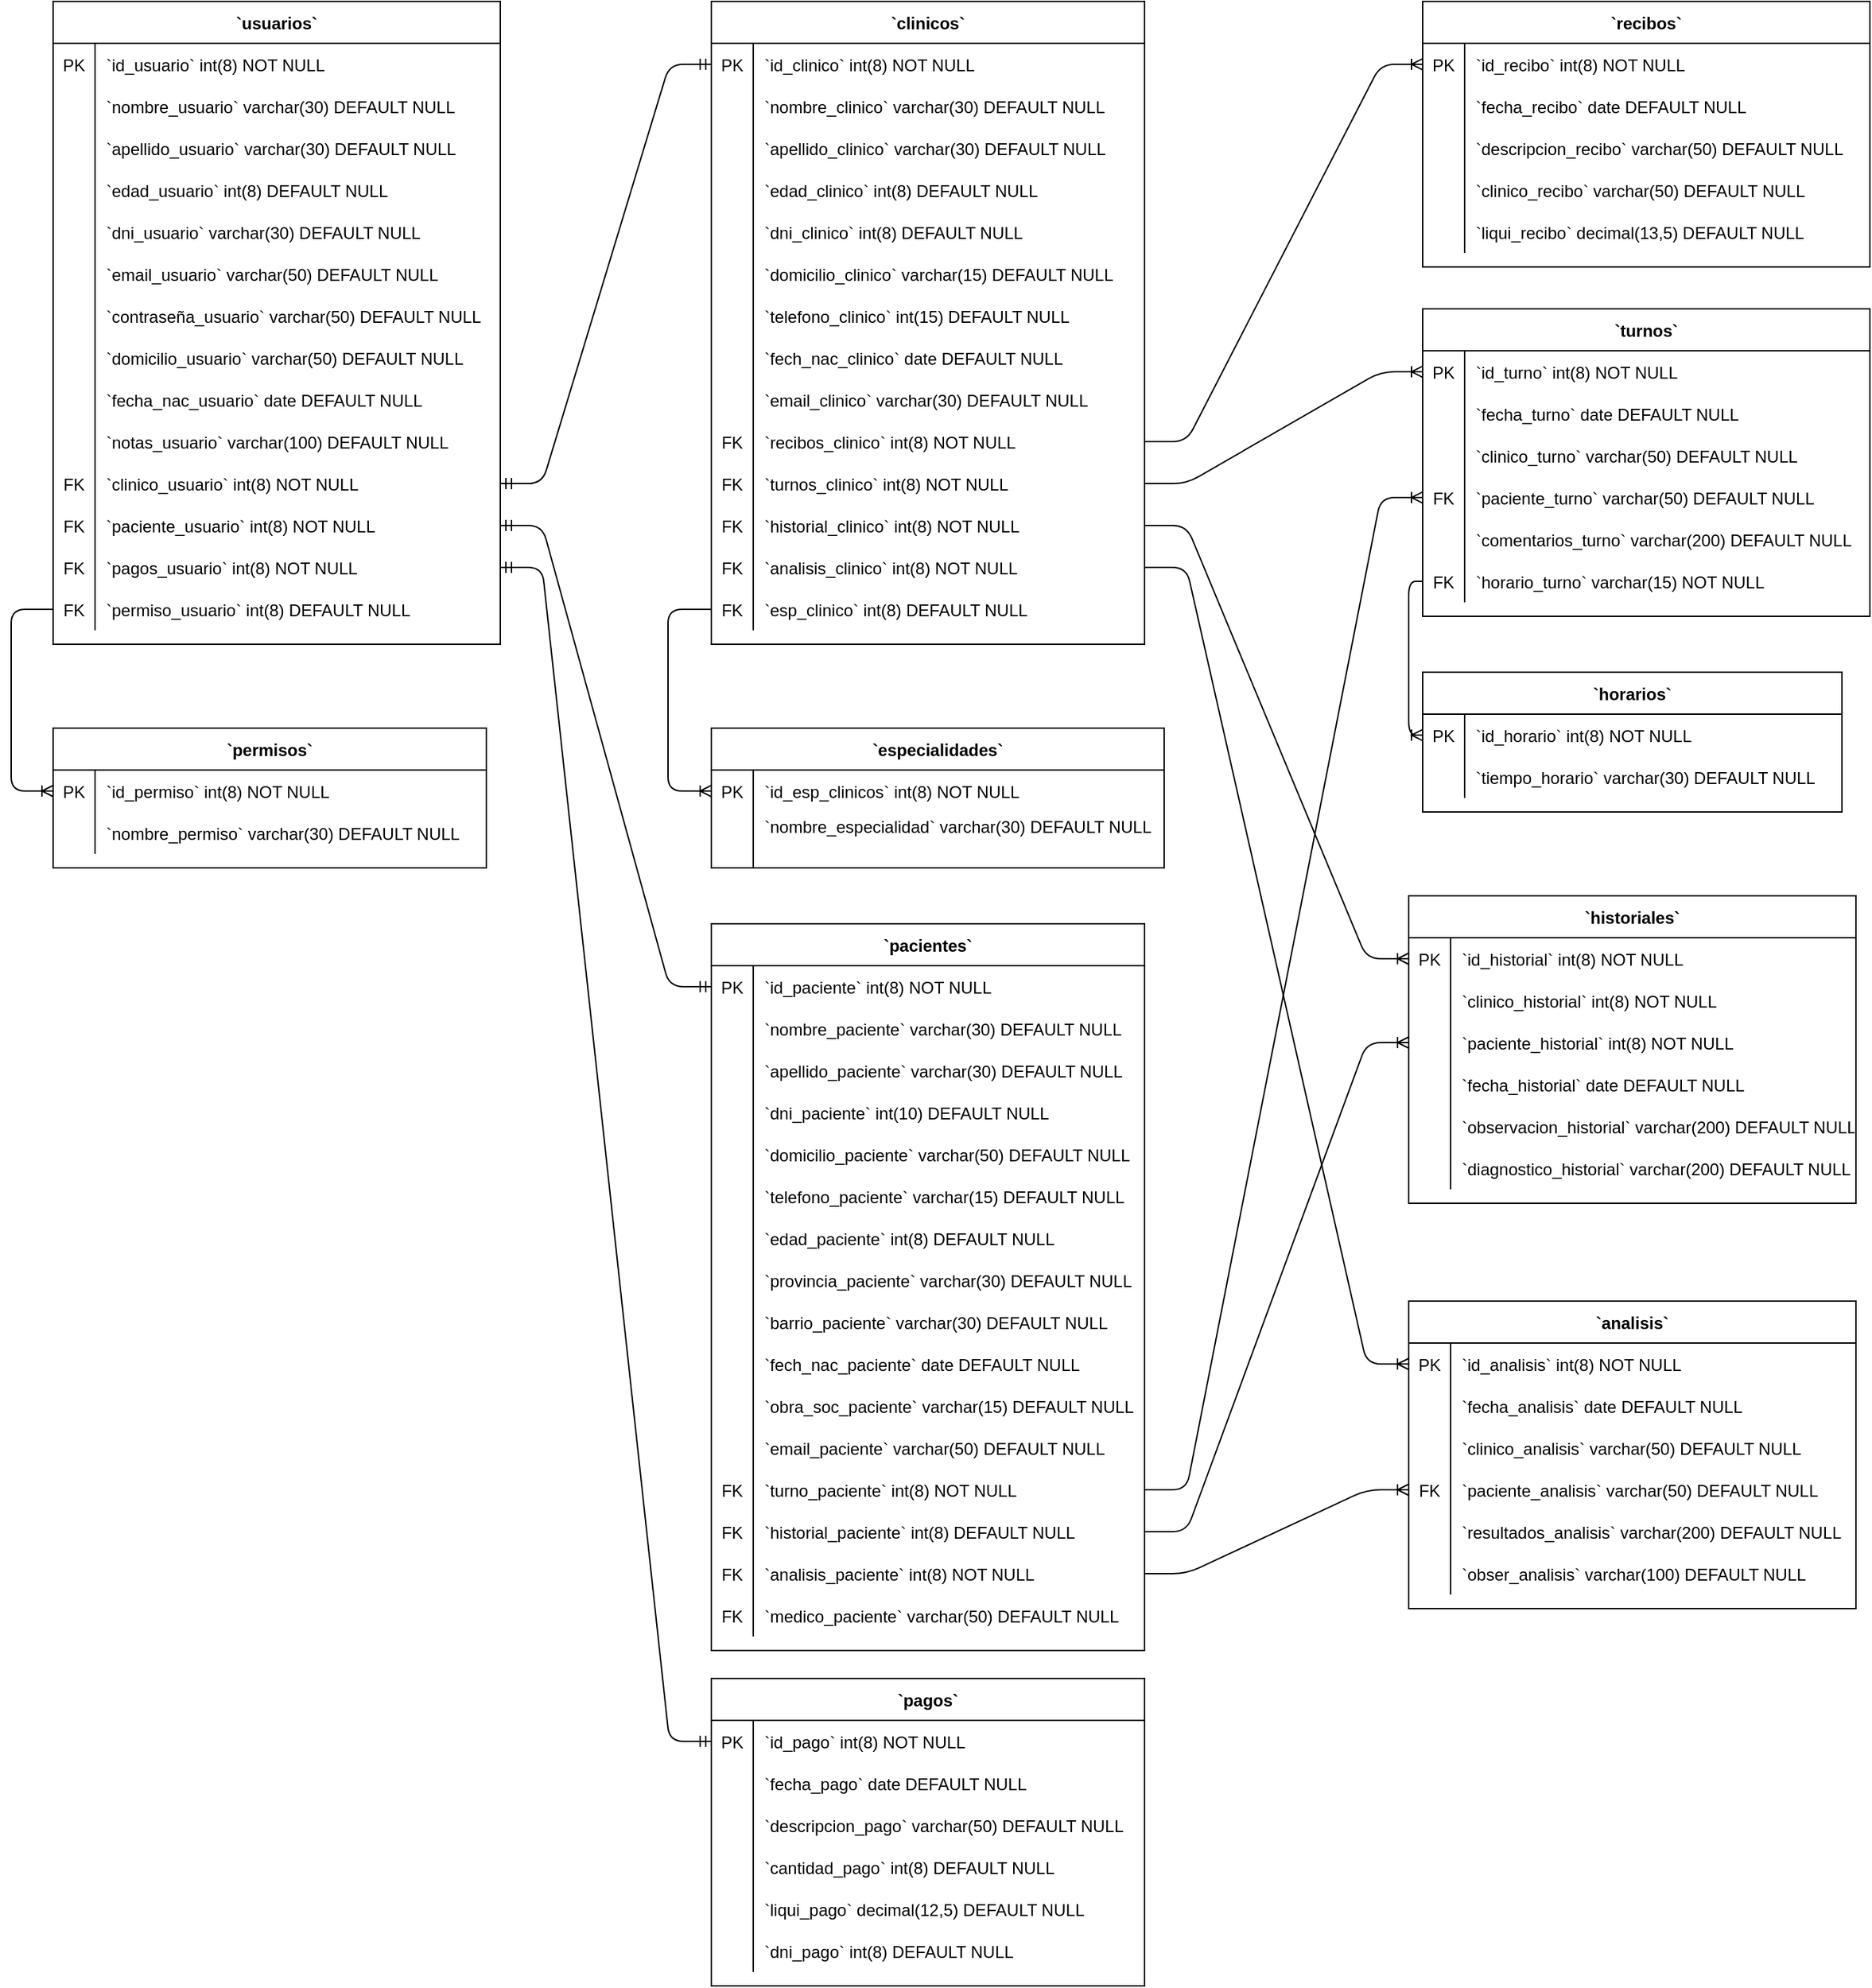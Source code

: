 <mxfile version="13.7.3" type="device"><diagram id="GJ1BI-aO0bGRe-Ar0rI8" name="Page-1"><mxGraphModel dx="4143" dy="819" grid="1" gridSize="10" guides="1" tooltips="1" connect="1" arrows="1" fold="1" page="1" pageScale="1" pageWidth="827" pageHeight="1169" math="0" shadow="0"><root><mxCell id="0"/><mxCell id="1" parent="0"/><mxCell id="lye4_b36oT_6XzSRrpR2-969" value="`usuarios`" style="shape=table;startSize=30;container=1;collapsible=1;childLayout=tableLayout;fixedRows=1;rowLines=0;fontStyle=1;align=center;resizeLast=1;" parent="1" vertex="1"><mxGeometry x="-2440" y="40" width="320" height="460" as="geometry"/></mxCell><mxCell id="lye4_b36oT_6XzSRrpR2-970" value="" style="shape=partialRectangle;collapsible=0;dropTarget=0;pointerEvents=0;fillColor=none;points=[[0,0.5],[1,0.5]];portConstraint=eastwest;top=0;left=0;right=0;bottom=0;" parent="lye4_b36oT_6XzSRrpR2-969" vertex="1"><mxGeometry y="30" width="320" height="30" as="geometry"/></mxCell><mxCell id="lye4_b36oT_6XzSRrpR2-971" value="PK" style="shape=partialRectangle;overflow=hidden;connectable=0;fillColor=none;top=0;left=0;bottom=0;right=0;" parent="lye4_b36oT_6XzSRrpR2-970" vertex="1"><mxGeometry width="30" height="30" as="geometry"/></mxCell><mxCell id="lye4_b36oT_6XzSRrpR2-972" value="`id_usuario` int(8) NOT NULL" style="shape=partialRectangle;overflow=hidden;connectable=0;fillColor=none;top=0;left=0;bottom=0;right=0;align=left;spacingLeft=6;" parent="lye4_b36oT_6XzSRrpR2-970" vertex="1"><mxGeometry x="30" width="290" height="30" as="geometry"/></mxCell><mxCell id="lye4_b36oT_6XzSRrpR2-973" value="" style="shape=partialRectangle;collapsible=0;dropTarget=0;pointerEvents=0;fillColor=none;points=[[0,0.5],[1,0.5]];portConstraint=eastwest;top=0;left=0;right=0;bottom=0;" parent="lye4_b36oT_6XzSRrpR2-969" vertex="1"><mxGeometry y="60" width="320" height="30" as="geometry"/></mxCell><mxCell id="lye4_b36oT_6XzSRrpR2-974" value="" style="shape=partialRectangle;overflow=hidden;connectable=0;fillColor=none;top=0;left=0;bottom=0;right=0;" parent="lye4_b36oT_6XzSRrpR2-973" vertex="1"><mxGeometry width="30" height="30" as="geometry"/></mxCell><mxCell id="lye4_b36oT_6XzSRrpR2-975" value="`nombre_usuario` varchar(30) DEFAULT NULL" style="shape=partialRectangle;overflow=hidden;connectable=0;fillColor=none;top=0;left=0;bottom=0;right=0;align=left;spacingLeft=6;" parent="lye4_b36oT_6XzSRrpR2-973" vertex="1"><mxGeometry x="30" width="290" height="30" as="geometry"/></mxCell><mxCell id="lye4_b36oT_6XzSRrpR2-976" value="" style="shape=partialRectangle;collapsible=0;dropTarget=0;pointerEvents=0;fillColor=none;points=[[0,0.5],[1,0.5]];portConstraint=eastwest;top=0;left=0;right=0;bottom=0;" parent="lye4_b36oT_6XzSRrpR2-969" vertex="1"><mxGeometry y="90" width="320" height="30" as="geometry"/></mxCell><mxCell id="lye4_b36oT_6XzSRrpR2-977" value="" style="shape=partialRectangle;overflow=hidden;connectable=0;fillColor=none;top=0;left=0;bottom=0;right=0;" parent="lye4_b36oT_6XzSRrpR2-976" vertex="1"><mxGeometry width="30" height="30" as="geometry"/></mxCell><mxCell id="lye4_b36oT_6XzSRrpR2-978" value="`apellido_usuario` varchar(30) DEFAULT NULL" style="shape=partialRectangle;overflow=hidden;connectable=0;fillColor=none;top=0;left=0;bottom=0;right=0;align=left;spacingLeft=6;" parent="lye4_b36oT_6XzSRrpR2-976" vertex="1"><mxGeometry x="30" width="290" height="30" as="geometry"/></mxCell><mxCell id="lye4_b36oT_6XzSRrpR2-979" value="" style="shape=partialRectangle;collapsible=0;dropTarget=0;pointerEvents=0;fillColor=none;points=[[0,0.5],[1,0.5]];portConstraint=eastwest;top=0;left=0;right=0;bottom=0;" parent="lye4_b36oT_6XzSRrpR2-969" vertex="1"><mxGeometry y="120" width="320" height="30" as="geometry"/></mxCell><mxCell id="lye4_b36oT_6XzSRrpR2-980" value="" style="shape=partialRectangle;overflow=hidden;connectable=0;fillColor=none;top=0;left=0;bottom=0;right=0;" parent="lye4_b36oT_6XzSRrpR2-979" vertex="1"><mxGeometry width="30" height="30" as="geometry"/></mxCell><mxCell id="lye4_b36oT_6XzSRrpR2-981" value="`edad_usuario` int(8) DEFAULT NULL" style="shape=partialRectangle;overflow=hidden;connectable=0;fillColor=none;top=0;left=0;bottom=0;right=0;align=left;spacingLeft=6;" parent="lye4_b36oT_6XzSRrpR2-979" vertex="1"><mxGeometry x="30" width="290" height="30" as="geometry"/></mxCell><mxCell id="lye4_b36oT_6XzSRrpR2-982" value="" style="shape=partialRectangle;collapsible=0;dropTarget=0;pointerEvents=0;fillColor=none;points=[[0,0.5],[1,0.5]];portConstraint=eastwest;top=0;left=0;right=0;bottom=0;" parent="lye4_b36oT_6XzSRrpR2-969" vertex="1"><mxGeometry y="150" width="320" height="30" as="geometry"/></mxCell><mxCell id="lye4_b36oT_6XzSRrpR2-983" value="" style="shape=partialRectangle;overflow=hidden;connectable=0;fillColor=none;top=0;left=0;bottom=0;right=0;" parent="lye4_b36oT_6XzSRrpR2-982" vertex="1"><mxGeometry width="30" height="30" as="geometry"/></mxCell><mxCell id="lye4_b36oT_6XzSRrpR2-984" value="`dni_usuario` varchar(30) DEFAULT NULL" style="shape=partialRectangle;overflow=hidden;connectable=0;fillColor=none;top=0;left=0;bottom=0;right=0;align=left;spacingLeft=6;" parent="lye4_b36oT_6XzSRrpR2-982" vertex="1"><mxGeometry x="30" width="290" height="30" as="geometry"/></mxCell><mxCell id="lye4_b36oT_6XzSRrpR2-985" value="" style="shape=partialRectangle;collapsible=0;dropTarget=0;pointerEvents=0;fillColor=none;points=[[0,0.5],[1,0.5]];portConstraint=eastwest;top=0;left=0;right=0;bottom=0;" parent="lye4_b36oT_6XzSRrpR2-969" vertex="1"><mxGeometry y="180" width="320" height="30" as="geometry"/></mxCell><mxCell id="lye4_b36oT_6XzSRrpR2-986" value="" style="shape=partialRectangle;overflow=hidden;connectable=0;fillColor=none;top=0;left=0;bottom=0;right=0;" parent="lye4_b36oT_6XzSRrpR2-985" vertex="1"><mxGeometry width="30" height="30" as="geometry"/></mxCell><mxCell id="lye4_b36oT_6XzSRrpR2-987" value="`email_usuario` varchar(50) DEFAULT NULL" style="shape=partialRectangle;overflow=hidden;connectable=0;fillColor=none;top=0;left=0;bottom=0;right=0;align=left;spacingLeft=6;" parent="lye4_b36oT_6XzSRrpR2-985" vertex="1"><mxGeometry x="30" width="290" height="30" as="geometry"/></mxCell><mxCell id="lye4_b36oT_6XzSRrpR2-988" value="" style="shape=partialRectangle;collapsible=0;dropTarget=0;pointerEvents=0;fillColor=none;points=[[0,0.5],[1,0.5]];portConstraint=eastwest;top=0;left=0;right=0;bottom=0;" parent="lye4_b36oT_6XzSRrpR2-969" vertex="1"><mxGeometry y="210" width="320" height="30" as="geometry"/></mxCell><mxCell id="lye4_b36oT_6XzSRrpR2-989" value="" style="shape=partialRectangle;overflow=hidden;connectable=0;fillColor=none;top=0;left=0;bottom=0;right=0;" parent="lye4_b36oT_6XzSRrpR2-988" vertex="1"><mxGeometry width="30" height="30" as="geometry"/></mxCell><mxCell id="lye4_b36oT_6XzSRrpR2-990" value="`contraseña_usuario` varchar(50) DEFAULT NULL" style="shape=partialRectangle;overflow=hidden;connectable=0;fillColor=none;top=0;left=0;bottom=0;right=0;align=left;spacingLeft=6;" parent="lye4_b36oT_6XzSRrpR2-988" vertex="1"><mxGeometry x="30" width="290" height="30" as="geometry"/></mxCell><mxCell id="lye4_b36oT_6XzSRrpR2-991" value="" style="shape=partialRectangle;collapsible=0;dropTarget=0;pointerEvents=0;fillColor=none;points=[[0,0.5],[1,0.5]];portConstraint=eastwest;top=0;left=0;right=0;bottom=0;" parent="lye4_b36oT_6XzSRrpR2-969" vertex="1"><mxGeometry y="240" width="320" height="30" as="geometry"/></mxCell><mxCell id="lye4_b36oT_6XzSRrpR2-992" value="" style="shape=partialRectangle;overflow=hidden;connectable=0;fillColor=none;top=0;left=0;bottom=0;right=0;" parent="lye4_b36oT_6XzSRrpR2-991" vertex="1"><mxGeometry width="30" height="30" as="geometry"/></mxCell><mxCell id="lye4_b36oT_6XzSRrpR2-993" value="`domicilio_usuario` varchar(50) DEFAULT NULL" style="shape=partialRectangle;overflow=hidden;connectable=0;fillColor=none;top=0;left=0;bottom=0;right=0;align=left;spacingLeft=6;" parent="lye4_b36oT_6XzSRrpR2-991" vertex="1"><mxGeometry x="30" width="290" height="30" as="geometry"/></mxCell><mxCell id="lye4_b36oT_6XzSRrpR2-994" value="" style="shape=partialRectangle;collapsible=0;dropTarget=0;pointerEvents=0;fillColor=none;points=[[0,0.5],[1,0.5]];portConstraint=eastwest;top=0;left=0;right=0;bottom=0;" parent="lye4_b36oT_6XzSRrpR2-969" vertex="1"><mxGeometry y="270" width="320" height="30" as="geometry"/></mxCell><mxCell id="lye4_b36oT_6XzSRrpR2-995" value="" style="shape=partialRectangle;overflow=hidden;connectable=0;fillColor=none;top=0;left=0;bottom=0;right=0;" parent="lye4_b36oT_6XzSRrpR2-994" vertex="1"><mxGeometry width="30" height="30" as="geometry"/></mxCell><mxCell id="lye4_b36oT_6XzSRrpR2-996" value="`fecha_nac_usuario` date DEFAULT NULL" style="shape=partialRectangle;overflow=hidden;connectable=0;fillColor=none;top=0;left=0;bottom=0;right=0;align=left;spacingLeft=6;" parent="lye4_b36oT_6XzSRrpR2-994" vertex="1"><mxGeometry x="30" width="290" height="30" as="geometry"/></mxCell><mxCell id="lye4_b36oT_6XzSRrpR2-997" value="" style="shape=partialRectangle;collapsible=0;dropTarget=0;pointerEvents=0;fillColor=none;points=[[0,0.5],[1,0.5]];portConstraint=eastwest;top=0;left=0;right=0;bottom=0;" parent="lye4_b36oT_6XzSRrpR2-969" vertex="1"><mxGeometry y="300" width="320" height="30" as="geometry"/></mxCell><mxCell id="lye4_b36oT_6XzSRrpR2-998" value="" style="shape=partialRectangle;overflow=hidden;connectable=0;fillColor=none;top=0;left=0;bottom=0;right=0;" parent="lye4_b36oT_6XzSRrpR2-997" vertex="1"><mxGeometry width="30" height="30" as="geometry"/></mxCell><mxCell id="lye4_b36oT_6XzSRrpR2-999" value="`notas_usuario` varchar(100) DEFAULT NULL" style="shape=partialRectangle;overflow=hidden;connectable=0;fillColor=none;top=0;left=0;bottom=0;right=0;align=left;spacingLeft=6;" parent="lye4_b36oT_6XzSRrpR2-997" vertex="1"><mxGeometry x="30" width="290" height="30" as="geometry"/></mxCell><mxCell id="sEWg0CYYxTuLXtnEmtbT-1" value="" style="shape=partialRectangle;collapsible=0;dropTarget=0;pointerEvents=0;fillColor=none;points=[[0,0.5],[1,0.5]];portConstraint=eastwest;top=0;left=0;right=0;bottom=0;" vertex="1" parent="lye4_b36oT_6XzSRrpR2-969"><mxGeometry y="330" width="320" height="30" as="geometry"/></mxCell><mxCell id="sEWg0CYYxTuLXtnEmtbT-2" value="FK" style="shape=partialRectangle;overflow=hidden;connectable=0;fillColor=none;top=0;left=0;bottom=0;right=0;" vertex="1" parent="sEWg0CYYxTuLXtnEmtbT-1"><mxGeometry width="30" height="30" as="geometry"/></mxCell><mxCell id="sEWg0CYYxTuLXtnEmtbT-3" value="`clinico_usuario` int(8) NOT NULL" style="shape=partialRectangle;overflow=hidden;connectable=0;fillColor=none;top=0;left=0;bottom=0;right=0;align=left;spacingLeft=6;" vertex="1" parent="sEWg0CYYxTuLXtnEmtbT-1"><mxGeometry x="30" width="290" height="30" as="geometry"/></mxCell><mxCell id="sEWg0CYYxTuLXtnEmtbT-4" value="" style="shape=partialRectangle;collapsible=0;dropTarget=0;pointerEvents=0;fillColor=none;points=[[0,0.5],[1,0.5]];portConstraint=eastwest;top=0;left=0;right=0;bottom=0;" vertex="1" parent="lye4_b36oT_6XzSRrpR2-969"><mxGeometry y="360" width="320" height="30" as="geometry"/></mxCell><mxCell id="sEWg0CYYxTuLXtnEmtbT-5" value="FK" style="shape=partialRectangle;overflow=hidden;connectable=0;fillColor=none;top=0;left=0;bottom=0;right=0;" vertex="1" parent="sEWg0CYYxTuLXtnEmtbT-4"><mxGeometry width="30" height="30" as="geometry"/></mxCell><mxCell id="sEWg0CYYxTuLXtnEmtbT-6" value="`paciente_usuario` int(8) NOT NULL" style="shape=partialRectangle;overflow=hidden;connectable=0;fillColor=none;top=0;left=0;bottom=0;right=0;align=left;spacingLeft=6;" vertex="1" parent="sEWg0CYYxTuLXtnEmtbT-4"><mxGeometry x="30" width="290" height="30" as="geometry"/></mxCell><mxCell id="sEWg0CYYxTuLXtnEmtbT-7" value="" style="shape=partialRectangle;collapsible=0;dropTarget=0;pointerEvents=0;fillColor=none;points=[[0,0.5],[1,0.5]];portConstraint=eastwest;top=0;left=0;right=0;bottom=0;" vertex="1" parent="lye4_b36oT_6XzSRrpR2-969"><mxGeometry y="390" width="320" height="30" as="geometry"/></mxCell><mxCell id="sEWg0CYYxTuLXtnEmtbT-8" value="FK" style="shape=partialRectangle;overflow=hidden;connectable=0;fillColor=none;top=0;left=0;bottom=0;right=0;" vertex="1" parent="sEWg0CYYxTuLXtnEmtbT-7"><mxGeometry width="30" height="30" as="geometry"/></mxCell><mxCell id="sEWg0CYYxTuLXtnEmtbT-9" value="`pagos_usuario` int(8) NOT NULL" style="shape=partialRectangle;overflow=hidden;connectable=0;fillColor=none;top=0;left=0;bottom=0;right=0;align=left;spacingLeft=6;" vertex="1" parent="sEWg0CYYxTuLXtnEmtbT-7"><mxGeometry x="30" width="290" height="30" as="geometry"/></mxCell><mxCell id="lye4_b36oT_6XzSRrpR2-1000" value="" style="shape=partialRectangle;collapsible=0;dropTarget=0;pointerEvents=0;fillColor=none;points=[[0,0.5],[1,0.5]];portConstraint=eastwest;top=0;left=0;right=0;bottom=0;" parent="lye4_b36oT_6XzSRrpR2-969" vertex="1"><mxGeometry y="420" width="320" height="30" as="geometry"/></mxCell><mxCell id="lye4_b36oT_6XzSRrpR2-1001" value="FK" style="shape=partialRectangle;overflow=hidden;connectable=0;fillColor=none;top=0;left=0;bottom=0;right=0;" parent="lye4_b36oT_6XzSRrpR2-1000" vertex="1"><mxGeometry width="30" height="30" as="geometry"/></mxCell><mxCell id="lye4_b36oT_6XzSRrpR2-1002" value="`permiso_usuario` int(8) DEFAULT NULL" style="shape=partialRectangle;overflow=hidden;connectable=0;fillColor=none;top=0;left=0;bottom=0;right=0;align=left;spacingLeft=6;" parent="lye4_b36oT_6XzSRrpR2-1000" vertex="1"><mxGeometry x="30" width="290" height="30" as="geometry"/></mxCell><mxCell id="lye4_b36oT_6XzSRrpR2-1004" value="" style="edgeStyle=orthogonalEdgeStyle;fontSize=12;html=1;endArrow=ERoneToMany;elbow=vertical;exitX=0;exitY=0.5;exitDx=0;exitDy=0;entryX=0;entryY=0.5;entryDx=0;entryDy=0;" parent="1" source="lye4_b36oT_6XzSRrpR2-1000" target="lye4_b36oT_6XzSRrpR2-928" edge="1"><mxGeometry width="100" height="100" relative="1" as="geometry"><mxPoint x="-2580" y="470" as="sourcePoint"/><mxPoint x="-2480" y="500" as="targetPoint"/><Array as="points"><mxPoint x="-2470" y="475"/><mxPoint x="-2470" y="605"/></Array></mxGeometry></mxCell><mxCell id="lye4_b36oT_6XzSRrpR2-1300" value="`clinicos`" style="shape=table;startSize=30;container=1;collapsible=1;childLayout=tableLayout;fixedRows=1;rowLines=0;fontStyle=1;align=center;resizeLast=1;" parent="1" vertex="1"><mxGeometry x="-1969" y="40" width="310" height="460" as="geometry"/></mxCell><mxCell id="lye4_b36oT_6XzSRrpR2-1301" value="" style="shape=partialRectangle;collapsible=0;dropTarget=0;pointerEvents=0;fillColor=none;points=[[0,0.5],[1,0.5]];portConstraint=eastwest;top=0;left=0;right=0;bottom=0;" parent="lye4_b36oT_6XzSRrpR2-1300" vertex="1"><mxGeometry y="30" width="310" height="30" as="geometry"/></mxCell><mxCell id="lye4_b36oT_6XzSRrpR2-1302" value="PK" style="shape=partialRectangle;overflow=hidden;connectable=0;fillColor=none;top=0;left=0;bottom=0;right=0;" parent="lye4_b36oT_6XzSRrpR2-1301" vertex="1"><mxGeometry width="30" height="30" as="geometry"/></mxCell><mxCell id="lye4_b36oT_6XzSRrpR2-1303" value="`id_clinico` int(8) NOT NULL" style="shape=partialRectangle;overflow=hidden;connectable=0;fillColor=none;top=0;left=0;bottom=0;right=0;align=left;spacingLeft=6;" parent="lye4_b36oT_6XzSRrpR2-1301" vertex="1"><mxGeometry x="30" width="280" height="30" as="geometry"/></mxCell><mxCell id="lye4_b36oT_6XzSRrpR2-1304" value="" style="shape=partialRectangle;collapsible=0;dropTarget=0;pointerEvents=0;fillColor=none;points=[[0,0.5],[1,0.5]];portConstraint=eastwest;top=0;left=0;right=0;bottom=0;" parent="lye4_b36oT_6XzSRrpR2-1300" vertex="1"><mxGeometry y="60" width="310" height="30" as="geometry"/></mxCell><mxCell id="lye4_b36oT_6XzSRrpR2-1305" value="" style="shape=partialRectangle;overflow=hidden;connectable=0;fillColor=none;top=0;left=0;bottom=0;right=0;" parent="lye4_b36oT_6XzSRrpR2-1304" vertex="1"><mxGeometry width="30" height="30" as="geometry"/></mxCell><mxCell id="lye4_b36oT_6XzSRrpR2-1306" value="`nombre_clinico` varchar(30) DEFAULT NULL" style="shape=partialRectangle;overflow=hidden;connectable=0;fillColor=none;top=0;left=0;bottom=0;right=0;align=left;spacingLeft=6;" parent="lye4_b36oT_6XzSRrpR2-1304" vertex="1"><mxGeometry x="30" width="280" height="30" as="geometry"/></mxCell><mxCell id="lye4_b36oT_6XzSRrpR2-1307" value="" style="shape=partialRectangle;collapsible=0;dropTarget=0;pointerEvents=0;fillColor=none;points=[[0,0.5],[1,0.5]];portConstraint=eastwest;top=0;left=0;right=0;bottom=0;" parent="lye4_b36oT_6XzSRrpR2-1300" vertex="1"><mxGeometry y="90" width="310" height="30" as="geometry"/></mxCell><mxCell id="lye4_b36oT_6XzSRrpR2-1308" value="" style="shape=partialRectangle;overflow=hidden;connectable=0;fillColor=none;top=0;left=0;bottom=0;right=0;" parent="lye4_b36oT_6XzSRrpR2-1307" vertex="1"><mxGeometry width="30" height="30" as="geometry"/></mxCell><mxCell id="lye4_b36oT_6XzSRrpR2-1309" value="`apellido_clinico` varchar(30) DEFAULT NULL" style="shape=partialRectangle;overflow=hidden;connectable=0;fillColor=none;top=0;left=0;bottom=0;right=0;align=left;spacingLeft=6;" parent="lye4_b36oT_6XzSRrpR2-1307" vertex="1"><mxGeometry x="30" width="280" height="30" as="geometry"/></mxCell><mxCell id="lye4_b36oT_6XzSRrpR2-1310" value="" style="shape=partialRectangle;collapsible=0;dropTarget=0;pointerEvents=0;fillColor=none;points=[[0,0.5],[1,0.5]];portConstraint=eastwest;top=0;left=0;right=0;bottom=0;" parent="lye4_b36oT_6XzSRrpR2-1300" vertex="1"><mxGeometry y="120" width="310" height="30" as="geometry"/></mxCell><mxCell id="lye4_b36oT_6XzSRrpR2-1311" value="" style="shape=partialRectangle;overflow=hidden;connectable=0;fillColor=none;top=0;left=0;bottom=0;right=0;" parent="lye4_b36oT_6XzSRrpR2-1310" vertex="1"><mxGeometry width="30" height="30" as="geometry"/></mxCell><mxCell id="lye4_b36oT_6XzSRrpR2-1312" value="`edad_clinico` int(8) DEFAULT NULL" style="shape=partialRectangle;overflow=hidden;connectable=0;fillColor=none;top=0;left=0;bottom=0;right=0;align=left;spacingLeft=6;" parent="lye4_b36oT_6XzSRrpR2-1310" vertex="1"><mxGeometry x="30" width="280" height="30" as="geometry"/></mxCell><mxCell id="lye4_b36oT_6XzSRrpR2-1313" value="" style="shape=partialRectangle;collapsible=0;dropTarget=0;pointerEvents=0;fillColor=none;points=[[0,0.5],[1,0.5]];portConstraint=eastwest;top=0;left=0;right=0;bottom=0;" parent="lye4_b36oT_6XzSRrpR2-1300" vertex="1"><mxGeometry y="150" width="310" height="30" as="geometry"/></mxCell><mxCell id="lye4_b36oT_6XzSRrpR2-1314" value="" style="shape=partialRectangle;overflow=hidden;connectable=0;fillColor=none;top=0;left=0;bottom=0;right=0;" parent="lye4_b36oT_6XzSRrpR2-1313" vertex="1"><mxGeometry width="30" height="30" as="geometry"/></mxCell><mxCell id="lye4_b36oT_6XzSRrpR2-1315" value="`dni_clinico` int(8) DEFAULT NULL" style="shape=partialRectangle;overflow=hidden;connectable=0;fillColor=none;top=0;left=0;bottom=0;right=0;align=left;spacingLeft=6;" parent="lye4_b36oT_6XzSRrpR2-1313" vertex="1"><mxGeometry x="30" width="280" height="30" as="geometry"/></mxCell><mxCell id="lye4_b36oT_6XzSRrpR2-1316" value="" style="shape=partialRectangle;collapsible=0;dropTarget=0;pointerEvents=0;fillColor=none;points=[[0,0.5],[1,0.5]];portConstraint=eastwest;top=0;left=0;right=0;bottom=0;" parent="lye4_b36oT_6XzSRrpR2-1300" vertex="1"><mxGeometry y="180" width="310" height="30" as="geometry"/></mxCell><mxCell id="lye4_b36oT_6XzSRrpR2-1317" value="" style="shape=partialRectangle;overflow=hidden;connectable=0;fillColor=none;top=0;left=0;bottom=0;right=0;" parent="lye4_b36oT_6XzSRrpR2-1316" vertex="1"><mxGeometry width="30" height="30" as="geometry"/></mxCell><mxCell id="lye4_b36oT_6XzSRrpR2-1318" value="`domicilio_clinico` varchar(15) DEFAULT NULL" style="shape=partialRectangle;overflow=hidden;connectable=0;fillColor=none;top=0;left=0;bottom=0;right=0;align=left;spacingLeft=6;" parent="lye4_b36oT_6XzSRrpR2-1316" vertex="1"><mxGeometry x="30" width="280" height="30" as="geometry"/></mxCell><mxCell id="lye4_b36oT_6XzSRrpR2-1319" value="" style="shape=partialRectangle;collapsible=0;dropTarget=0;pointerEvents=0;fillColor=none;points=[[0,0.5],[1,0.5]];portConstraint=eastwest;top=0;left=0;right=0;bottom=0;" parent="lye4_b36oT_6XzSRrpR2-1300" vertex="1"><mxGeometry y="210" width="310" height="30" as="geometry"/></mxCell><mxCell id="lye4_b36oT_6XzSRrpR2-1320" value="" style="shape=partialRectangle;overflow=hidden;connectable=0;fillColor=none;top=0;left=0;bottom=0;right=0;" parent="lye4_b36oT_6XzSRrpR2-1319" vertex="1"><mxGeometry width="30" height="30" as="geometry"/></mxCell><mxCell id="lye4_b36oT_6XzSRrpR2-1321" value="`telefono_clinico` int(15) DEFAULT NULL" style="shape=partialRectangle;overflow=hidden;connectable=0;fillColor=none;top=0;left=0;bottom=0;right=0;align=left;spacingLeft=6;" parent="lye4_b36oT_6XzSRrpR2-1319" vertex="1"><mxGeometry x="30" width="280" height="30" as="geometry"/></mxCell><mxCell id="lye4_b36oT_6XzSRrpR2-1322" value="" style="shape=partialRectangle;collapsible=0;dropTarget=0;pointerEvents=0;fillColor=none;points=[[0,0.5],[1,0.5]];portConstraint=eastwest;top=0;left=0;right=0;bottom=0;" parent="lye4_b36oT_6XzSRrpR2-1300" vertex="1"><mxGeometry y="240" width="310" height="30" as="geometry"/></mxCell><mxCell id="lye4_b36oT_6XzSRrpR2-1323" value="" style="shape=partialRectangle;overflow=hidden;connectable=0;fillColor=none;top=0;left=0;bottom=0;right=0;" parent="lye4_b36oT_6XzSRrpR2-1322" vertex="1"><mxGeometry width="30" height="30" as="geometry"/></mxCell><mxCell id="lye4_b36oT_6XzSRrpR2-1324" value="`fech_nac_clinico` date DEFAULT NULL" style="shape=partialRectangle;overflow=hidden;connectable=0;fillColor=none;top=0;left=0;bottom=0;right=0;align=left;spacingLeft=6;" parent="lye4_b36oT_6XzSRrpR2-1322" vertex="1"><mxGeometry x="30" width="280" height="30" as="geometry"/></mxCell><mxCell id="lye4_b36oT_6XzSRrpR2-1325" value="" style="shape=partialRectangle;collapsible=0;dropTarget=0;pointerEvents=0;fillColor=none;points=[[0,0.5],[1,0.5]];portConstraint=eastwest;top=0;left=0;right=0;bottom=0;" parent="lye4_b36oT_6XzSRrpR2-1300" vertex="1"><mxGeometry y="270" width="310" height="30" as="geometry"/></mxCell><mxCell id="lye4_b36oT_6XzSRrpR2-1326" value="" style="shape=partialRectangle;overflow=hidden;connectable=0;fillColor=none;top=0;left=0;bottom=0;right=0;" parent="lye4_b36oT_6XzSRrpR2-1325" vertex="1"><mxGeometry width="30" height="30" as="geometry"/></mxCell><mxCell id="lye4_b36oT_6XzSRrpR2-1327" value="`email_clinico` varchar(30) DEFAULT NULL" style="shape=partialRectangle;overflow=hidden;connectable=0;fillColor=none;top=0;left=0;bottom=0;right=0;align=left;spacingLeft=6;" parent="lye4_b36oT_6XzSRrpR2-1325" vertex="1"><mxGeometry x="30" width="280" height="30" as="geometry"/></mxCell><mxCell id="sEWg0CYYxTuLXtnEmtbT-10" value="" style="shape=partialRectangle;collapsible=0;dropTarget=0;pointerEvents=0;fillColor=none;points=[[0,0.5],[1,0.5]];portConstraint=eastwest;top=0;left=0;right=0;bottom=0;" vertex="1" parent="lye4_b36oT_6XzSRrpR2-1300"><mxGeometry y="300" width="310" height="30" as="geometry"/></mxCell><mxCell id="sEWg0CYYxTuLXtnEmtbT-11" value="FK" style="shape=partialRectangle;overflow=hidden;connectable=0;fillColor=none;top=0;left=0;bottom=0;right=0;" vertex="1" parent="sEWg0CYYxTuLXtnEmtbT-10"><mxGeometry width="30" height="30" as="geometry"/></mxCell><mxCell id="sEWg0CYYxTuLXtnEmtbT-12" value="`recibos_clinico` int(8) NOT NULL" style="shape=partialRectangle;overflow=hidden;connectable=0;fillColor=none;top=0;left=0;bottom=0;right=0;align=left;spacingLeft=6;" vertex="1" parent="sEWg0CYYxTuLXtnEmtbT-10"><mxGeometry x="30" width="280" height="30" as="geometry"/></mxCell><mxCell id="sEWg0CYYxTuLXtnEmtbT-13" value="" style="shape=partialRectangle;collapsible=0;dropTarget=0;pointerEvents=0;fillColor=none;points=[[0,0.5],[1,0.5]];portConstraint=eastwest;top=0;left=0;right=0;bottom=0;" vertex="1" parent="lye4_b36oT_6XzSRrpR2-1300"><mxGeometry y="330" width="310" height="30" as="geometry"/></mxCell><mxCell id="sEWg0CYYxTuLXtnEmtbT-14" value="FK" style="shape=partialRectangle;overflow=hidden;connectable=0;fillColor=none;top=0;left=0;bottom=0;right=0;" vertex="1" parent="sEWg0CYYxTuLXtnEmtbT-13"><mxGeometry width="30" height="30" as="geometry"/></mxCell><mxCell id="sEWg0CYYxTuLXtnEmtbT-15" value="`turnos_clinico` int(8) NOT NULL" style="shape=partialRectangle;overflow=hidden;connectable=0;fillColor=none;top=0;left=0;bottom=0;right=0;align=left;spacingLeft=6;" vertex="1" parent="sEWg0CYYxTuLXtnEmtbT-13"><mxGeometry x="30" width="280" height="30" as="geometry"/></mxCell><mxCell id="sEWg0CYYxTuLXtnEmtbT-16" value="" style="shape=partialRectangle;collapsible=0;dropTarget=0;pointerEvents=0;fillColor=none;points=[[0,0.5],[1,0.5]];portConstraint=eastwest;top=0;left=0;right=0;bottom=0;" vertex="1" parent="lye4_b36oT_6XzSRrpR2-1300"><mxGeometry y="360" width="310" height="30" as="geometry"/></mxCell><mxCell id="sEWg0CYYxTuLXtnEmtbT-17" value="FK" style="shape=partialRectangle;overflow=hidden;connectable=0;fillColor=none;top=0;left=0;bottom=0;right=0;" vertex="1" parent="sEWg0CYYxTuLXtnEmtbT-16"><mxGeometry width="30" height="30" as="geometry"/></mxCell><mxCell id="sEWg0CYYxTuLXtnEmtbT-18" value="`historial_clinico` int(8) NOT NULL" style="shape=partialRectangle;overflow=hidden;connectable=0;fillColor=none;top=0;left=0;bottom=0;right=0;align=left;spacingLeft=6;" vertex="1" parent="sEWg0CYYxTuLXtnEmtbT-16"><mxGeometry x="30" width="280" height="30" as="geometry"/></mxCell><mxCell id="sEWg0CYYxTuLXtnEmtbT-19" value="" style="shape=partialRectangle;collapsible=0;dropTarget=0;pointerEvents=0;fillColor=none;points=[[0,0.5],[1,0.5]];portConstraint=eastwest;top=0;left=0;right=0;bottom=0;" vertex="1" parent="lye4_b36oT_6XzSRrpR2-1300"><mxGeometry y="390" width="310" height="30" as="geometry"/></mxCell><mxCell id="sEWg0CYYxTuLXtnEmtbT-20" value="FK" style="shape=partialRectangle;overflow=hidden;connectable=0;fillColor=none;top=0;left=0;bottom=0;right=0;" vertex="1" parent="sEWg0CYYxTuLXtnEmtbT-19"><mxGeometry width="30" height="30" as="geometry"/></mxCell><mxCell id="sEWg0CYYxTuLXtnEmtbT-21" value="`analisis_clinico` int(8) NOT NULL" style="shape=partialRectangle;overflow=hidden;connectable=0;fillColor=none;top=0;left=0;bottom=0;right=0;align=left;spacingLeft=6;" vertex="1" parent="sEWg0CYYxTuLXtnEmtbT-19"><mxGeometry x="30" width="280" height="30" as="geometry"/></mxCell><mxCell id="lye4_b36oT_6XzSRrpR2-1328" value="" style="shape=partialRectangle;collapsible=0;dropTarget=0;pointerEvents=0;fillColor=none;points=[[0,0.5],[1,0.5]];portConstraint=eastwest;top=0;left=0;right=0;bottom=0;" parent="lye4_b36oT_6XzSRrpR2-1300" vertex="1"><mxGeometry y="420" width="310" height="30" as="geometry"/></mxCell><mxCell id="lye4_b36oT_6XzSRrpR2-1329" value="FK" style="shape=partialRectangle;overflow=hidden;connectable=0;fillColor=none;top=0;left=0;bottom=0;right=0;" parent="lye4_b36oT_6XzSRrpR2-1328" vertex="1"><mxGeometry width="30" height="30" as="geometry"/></mxCell><mxCell id="lye4_b36oT_6XzSRrpR2-1330" value="`esp_clinico` int(8) DEFAULT NULL" style="shape=partialRectangle;overflow=hidden;connectable=0;fillColor=none;top=0;left=0;bottom=0;right=0;align=left;spacingLeft=6;" parent="lye4_b36oT_6XzSRrpR2-1328" vertex="1"><mxGeometry x="30" width="280" height="30" as="geometry"/></mxCell><mxCell id="lye4_b36oT_6XzSRrpR2-1295" value="" style="edgeStyle=orthogonalEdgeStyle;fontSize=12;html=1;endArrow=ERoneToMany;exitX=0;exitY=0.5;exitDx=0;exitDy=0;entryX=0;entryY=0.5;entryDx=0;entryDy=0;" parent="1" source="lye4_b36oT_6XzSRrpR2-957" target="lye4_b36oT_6XzSRrpR2-824" edge="1"><mxGeometry width="100" height="100" relative="1" as="geometry"><mxPoint x="-1020" y="550" as="sourcePoint"/><mxPoint x="-920" y="450" as="targetPoint"/></mxGeometry></mxCell><mxCell id="lye4_b36oT_6XzSRrpR2-1298" value="" style="edgeStyle=entityRelationEdgeStyle;fontSize=12;html=1;endArrow=ERmandOne;startArrow=ERmandOne;entryX=0;entryY=0.5;entryDx=0;entryDy=0;exitX=1;exitY=0.5;exitDx=0;exitDy=0;" parent="1" source="sEWg0CYYxTuLXtnEmtbT-1" target="lye4_b36oT_6XzSRrpR2-1301" edge="1"><mxGeometry width="100" height="100" relative="1" as="geometry"><mxPoint x="-2080" y="205" as="sourcePoint"/><mxPoint x="-2040" y="205" as="targetPoint"/></mxGeometry></mxCell><mxCell id="lye4_b36oT_6XzSRrpR2-1332" value="" style="edgeStyle=orthogonalEdgeStyle;fontSize=12;html=1;endArrow=ERoneToMany;entryX=0;entryY=0.5;entryDx=0;entryDy=0;exitX=0;exitY=0.5;exitDx=0;exitDy=0;" parent="1" source="lye4_b36oT_6XzSRrpR2-1328" target="lye4_b36oT_6XzSRrpR2-788" edge="1"><mxGeometry width="100" height="100" relative="1" as="geometry"><mxPoint x="-2200" y="440" as="sourcePoint"/><mxPoint x="-2100" y="340" as="targetPoint"/><Array as="points"><mxPoint x="-2000" y="475"/><mxPoint x="-2000" y="605"/></Array></mxGeometry></mxCell><mxCell id="lye4_b36oT_6XzSRrpR2-1334" value="" style="edgeStyle=entityRelationEdgeStyle;fontSize=12;html=1;endArrow=ERoneToMany;entryX=0;entryY=0.5;entryDx=0;entryDy=0;exitX=1;exitY=0.5;exitDx=0;exitDy=0;" parent="1" source="sEWg0CYYxTuLXtnEmtbT-10" target="lye4_b36oT_6XzSRrpR2-935" edge="1"><mxGeometry width="100" height="100" relative="1" as="geometry"><mxPoint x="-1650" y="190" as="sourcePoint"/><mxPoint x="-1550" y="90" as="targetPoint"/></mxGeometry></mxCell><mxCell id="lye4_b36oT_6XzSRrpR2-1335" value="" style="edgeStyle=entityRelationEdgeStyle;fontSize=12;html=1;endArrow=ERoneToMany;entryX=0;entryY=0.5;entryDx=0;entryDy=0;exitX=1;exitY=0.5;exitDx=0;exitDy=0;" parent="1" target="lye4_b36oT_6XzSRrpR2-951" edge="1" source="sEWg0CYYxTuLXtnEmtbT-13"><mxGeometry width="100" height="100" relative="1" as="geometry"><mxPoint x="-1660" y="127" as="sourcePoint"/><mxPoint x="-1540" y="200" as="targetPoint"/></mxGeometry></mxCell><mxCell id="lye4_b36oT_6XzSRrpR2-1336" value="" style="edgeStyle=entityRelationEdgeStyle;fontSize=12;html=1;endArrow=ERoneToMany;exitX=1;exitY=0.5;exitDx=0;exitDy=0;entryX=0;entryY=0.5;entryDx=0;entryDy=0;" parent="1" source="sEWg0CYYxTuLXtnEmtbT-16" target="lye4_b36oT_6XzSRrpR2-805" edge="1"><mxGeometry width="100" height="100" relative="1" as="geometry"><mxPoint x="-1640" y="540" as="sourcePoint"/><mxPoint x="-1480" y="710" as="targetPoint"/></mxGeometry></mxCell><mxCell id="lye4_b36oT_6XzSRrpR2-1337" value="" style="edgeStyle=entityRelationEdgeStyle;fontSize=12;html=1;endArrow=ERoneToMany;entryX=0;entryY=0.5;entryDx=0;entryDy=0;exitX=1;exitY=0.5;exitDx=0;exitDy=0;" parent="1" source="sEWg0CYYxTuLXtnEmtbT-34" target="lye4_b36oT_6XzSRrpR2-960" edge="1"><mxGeometry width="100" height="100" relative="1" as="geometry"><mxPoint x="-1640" y="750" as="sourcePoint"/><mxPoint x="-1540" y="650" as="targetPoint"/></mxGeometry></mxCell><mxCell id="lye4_b36oT_6XzSRrpR2-1338" value="" style="edgeStyle=entityRelationEdgeStyle;fontSize=12;html=1;endArrow=ERoneToMany;entryX=0;entryY=0.5;entryDx=0;entryDy=0;exitX=1;exitY=0.5;exitDx=0;exitDy=0;" parent="1" source="lye4_b36oT_6XzSRrpR2-899" target="sEWg0CYYxTuLXtnEmtbT-25" edge="1"><mxGeometry width="100" height="100" relative="1" as="geometry"><mxPoint x="-1660" y="820" as="sourcePoint"/><mxPoint x="-1530" y="805" as="targetPoint"/></mxGeometry></mxCell><mxCell id="lye4_b36oT_6XzSRrpR2-1339" value="" style="edgeStyle=entityRelationEdgeStyle;fontSize=12;html=1;endArrow=ERoneToMany;entryX=0;entryY=0.5;entryDx=0;entryDy=0;exitX=1;exitY=0.5;exitDx=0;exitDy=0;" parent="1" source="sEWg0CYYxTuLXtnEmtbT-19" target="lye4_b36oT_6XzSRrpR2-744" edge="1"><mxGeometry width="100" height="100" relative="1" as="geometry"><mxPoint x="-1630" y="840" as="sourcePoint"/><mxPoint x="-1530" y="740" as="targetPoint"/></mxGeometry></mxCell><mxCell id="lye4_b36oT_6XzSRrpR2-1340" value="" style="edgeStyle=entityRelationEdgeStyle;fontSize=12;html=1;endArrow=ERoneToMany;entryX=0;entryY=0.5;entryDx=0;entryDy=0;exitX=1;exitY=0.5;exitDx=0;exitDy=0;" parent="1" source="sEWg0CYYxTuLXtnEmtbT-31" target="lye4_b36oT_6XzSRrpR2-753" edge="1"><mxGeometry width="100" height="100" relative="1" as="geometry"><mxPoint x="-1680" y="960" as="sourcePoint"/><mxPoint x="-1580" y="860" as="targetPoint"/></mxGeometry></mxCell><mxCell id="lye4_b36oT_6XzSRrpR2-1361" value="" style="edgeStyle=entityRelationEdgeStyle;fontSize=12;html=1;endArrow=ERmandOne;startArrow=ERmandOne;entryX=0;entryY=0.5;entryDx=0;entryDy=0;exitX=1;exitY=0.5;exitDx=0;exitDy=0;" parent="1" target="lye4_b36oT_6XzSRrpR2-1342" edge="1" source="sEWg0CYYxTuLXtnEmtbT-7"><mxGeometry width="100" height="100" relative="1" as="geometry"><mxPoint x="-2120" y="221" as="sourcePoint"/><mxPoint x="-2120" y="1070" as="targetPoint"/></mxGeometry></mxCell><mxCell id="lye4_b36oT_6XzSRrpR2-1362" value="" style="edgeStyle=entityRelationEdgeStyle;fontSize=12;html=1;endArrow=ERmandOne;startArrow=ERmandOne;entryX=0;entryY=0.5;entryDx=0;entryDy=0;exitX=1;exitY=0.5;exitDx=0;exitDy=0;" parent="1" target="lye4_b36oT_6XzSRrpR2-869" edge="1" source="sEWg0CYYxTuLXtnEmtbT-4"><mxGeometry width="100" height="100" relative="1" as="geometry"><mxPoint x="-2120" y="188" as="sourcePoint"/><mxPoint x="-1990" y="550" as="targetPoint"/></mxGeometry></mxCell><mxCell id="lye4_b36oT_6XzSRrpR2-927" value="`permisos`" style="shape=table;startSize=30;container=1;collapsible=1;childLayout=tableLayout;fixedRows=1;rowLines=0;fontStyle=1;align=center;resizeLast=1;" parent="1" vertex="1"><mxGeometry x="-2440" y="560" width="310" height="100" as="geometry"/></mxCell><mxCell id="lye4_b36oT_6XzSRrpR2-928" value="" style="shape=partialRectangle;collapsible=0;dropTarget=0;pointerEvents=0;fillColor=none;points=[[0,0.5],[1,0.5]];portConstraint=eastwest;top=0;left=0;right=0;bottom=0;" parent="lye4_b36oT_6XzSRrpR2-927" vertex="1"><mxGeometry y="30" width="310" height="30" as="geometry"/></mxCell><mxCell id="lye4_b36oT_6XzSRrpR2-929" value="PK" style="shape=partialRectangle;overflow=hidden;connectable=0;fillColor=none;top=0;left=0;bottom=0;right=0;" parent="lye4_b36oT_6XzSRrpR2-928" vertex="1"><mxGeometry width="30" height="30" as="geometry"/></mxCell><mxCell id="lye4_b36oT_6XzSRrpR2-930" value="`id_permiso` int(8) NOT NULL" style="shape=partialRectangle;overflow=hidden;connectable=0;fillColor=none;top=0;left=0;bottom=0;right=0;align=left;spacingLeft=6;" parent="lye4_b36oT_6XzSRrpR2-928" vertex="1"><mxGeometry x="30" width="280" height="30" as="geometry"/></mxCell><mxCell id="lye4_b36oT_6XzSRrpR2-931" value="" style="shape=partialRectangle;collapsible=0;dropTarget=0;pointerEvents=0;fillColor=none;points=[[0,0.5],[1,0.5]];portConstraint=eastwest;top=0;left=0;right=0;bottom=0;" parent="lye4_b36oT_6XzSRrpR2-927" vertex="1"><mxGeometry y="60" width="310" height="30" as="geometry"/></mxCell><mxCell id="lye4_b36oT_6XzSRrpR2-932" value="" style="shape=partialRectangle;overflow=hidden;connectable=0;fillColor=none;top=0;left=0;bottom=0;right=0;" parent="lye4_b36oT_6XzSRrpR2-931" vertex="1"><mxGeometry width="30" height="30" as="geometry"/></mxCell><mxCell id="lye4_b36oT_6XzSRrpR2-933" value="`nombre_permiso` varchar(30) DEFAULT NULL" style="shape=partialRectangle;overflow=hidden;connectable=0;fillColor=none;top=0;left=0;bottom=0;right=0;align=left;spacingLeft=6;" parent="lye4_b36oT_6XzSRrpR2-931" vertex="1"><mxGeometry x="30" width="280" height="30" as="geometry"/></mxCell><mxCell id="lye4_b36oT_6XzSRrpR2-787" value="`especialidades`" style="shape=table;startSize=30;container=1;collapsible=1;childLayout=tableLayout;fixedRows=1;rowLines=0;fontStyle=1;align=center;resizeLast=1;" parent="1" vertex="1"><mxGeometry x="-1969" y="560" width="324" height="100" as="geometry"/></mxCell><mxCell id="lye4_b36oT_6XzSRrpR2-788" value="" style="shape=partialRectangle;collapsible=0;dropTarget=0;pointerEvents=0;fillColor=none;points=[[0,0.5],[1,0.5]];portConstraint=eastwest;top=0;left=0;right=0;bottom=0;" parent="lye4_b36oT_6XzSRrpR2-787" vertex="1"><mxGeometry y="30" width="324" height="30" as="geometry"/></mxCell><mxCell id="lye4_b36oT_6XzSRrpR2-789" value="PK" style="shape=partialRectangle;overflow=hidden;connectable=0;fillColor=none;top=0;left=0;bottom=0;right=0;" parent="lye4_b36oT_6XzSRrpR2-788" vertex="1"><mxGeometry width="30" height="30" as="geometry"/></mxCell><mxCell id="lye4_b36oT_6XzSRrpR2-790" value="`id_esp_clinicos` int(8) NOT NULL" style="shape=partialRectangle;overflow=hidden;connectable=0;fillColor=none;top=0;left=0;bottom=0;right=0;align=left;spacingLeft=6;" parent="lye4_b36oT_6XzSRrpR2-788" vertex="1"><mxGeometry x="30" width="294" height="30" as="geometry"/></mxCell><mxCell id="lye4_b36oT_6XzSRrpR2-794" value="" style="shape=partialRectangle;collapsible=0;dropTarget=0;pointerEvents=0;fillColor=none;points=[[0,0.5],[1,0.5]];portConstraint=eastwest;top=0;left=0;right=0;bottom=0;" parent="lye4_b36oT_6XzSRrpR2-787" vertex="1"><mxGeometry y="60" width="324" height="20" as="geometry"/></mxCell><mxCell id="lye4_b36oT_6XzSRrpR2-795" value="" style="shape=partialRectangle;overflow=hidden;connectable=0;fillColor=none;top=0;left=0;bottom=0;right=0;" parent="lye4_b36oT_6XzSRrpR2-794" vertex="1"><mxGeometry width="30" height="20" as="geometry"/></mxCell><mxCell id="lye4_b36oT_6XzSRrpR2-796" value="`nombre_especialidad` varchar(30) DEFAULT NULL" style="shape=partialRectangle;overflow=hidden;connectable=0;fillColor=none;top=0;left=0;bottom=0;right=0;align=left;spacingLeft=6;" parent="lye4_b36oT_6XzSRrpR2-794" vertex="1"><mxGeometry x="30" width="294" height="20" as="geometry"/></mxCell><mxCell id="lye4_b36oT_6XzSRrpR2-791" value="" style="shape=partialRectangle;collapsible=0;dropTarget=0;pointerEvents=0;fillColor=none;points=[[0,0.5],[1,0.5]];portConstraint=eastwest;top=0;left=0;right=0;bottom=0;" parent="lye4_b36oT_6XzSRrpR2-787" vertex="1"><mxGeometry y="80" width="324" height="20" as="geometry"/></mxCell><mxCell id="lye4_b36oT_6XzSRrpR2-792" value="" style="shape=partialRectangle;overflow=hidden;connectable=0;fillColor=none;top=0;left=0;bottom=0;right=0;" parent="lye4_b36oT_6XzSRrpR2-791" vertex="1"><mxGeometry width="30" height="20" as="geometry"/></mxCell><mxCell id="lye4_b36oT_6XzSRrpR2-793" value="" style="shape=partialRectangle;overflow=hidden;connectable=0;fillColor=none;top=0;left=0;bottom=0;right=0;align=left;spacingLeft=6;" parent="lye4_b36oT_6XzSRrpR2-791" vertex="1"><mxGeometry x="30" width="294" height="20" as="geometry"/></mxCell><mxCell id="lye4_b36oT_6XzSRrpR2-934" value="`recibos`" style="shape=table;startSize=30;container=1;collapsible=1;childLayout=tableLayout;fixedRows=1;rowLines=0;fontStyle=1;align=center;resizeLast=1;" parent="1" vertex="1"><mxGeometry x="-1460" y="40" width="320" height="190" as="geometry"/></mxCell><mxCell id="lye4_b36oT_6XzSRrpR2-935" value="" style="shape=partialRectangle;collapsible=0;dropTarget=0;pointerEvents=0;fillColor=none;points=[[0,0.5],[1,0.5]];portConstraint=eastwest;top=0;left=0;right=0;bottom=0;" parent="lye4_b36oT_6XzSRrpR2-934" vertex="1"><mxGeometry y="30" width="320" height="30" as="geometry"/></mxCell><mxCell id="lye4_b36oT_6XzSRrpR2-936" value="PK" style="shape=partialRectangle;overflow=hidden;connectable=0;fillColor=none;top=0;left=0;bottom=0;right=0;" parent="lye4_b36oT_6XzSRrpR2-935" vertex="1"><mxGeometry width="30" height="30" as="geometry"/></mxCell><mxCell id="lye4_b36oT_6XzSRrpR2-937" value="`id_recibo` int(8) NOT NULL" style="shape=partialRectangle;overflow=hidden;connectable=0;fillColor=none;top=0;left=0;bottom=0;right=0;align=left;spacingLeft=6;" parent="lye4_b36oT_6XzSRrpR2-935" vertex="1"><mxGeometry x="30" width="290" height="30" as="geometry"/></mxCell><mxCell id="lye4_b36oT_6XzSRrpR2-938" value="" style="shape=partialRectangle;collapsible=0;dropTarget=0;pointerEvents=0;fillColor=none;points=[[0,0.5],[1,0.5]];portConstraint=eastwest;top=0;left=0;right=0;bottom=0;" parent="lye4_b36oT_6XzSRrpR2-934" vertex="1"><mxGeometry y="60" width="320" height="30" as="geometry"/></mxCell><mxCell id="lye4_b36oT_6XzSRrpR2-939" value="" style="shape=partialRectangle;overflow=hidden;connectable=0;fillColor=none;top=0;left=0;bottom=0;right=0;" parent="lye4_b36oT_6XzSRrpR2-938" vertex="1"><mxGeometry width="30" height="30" as="geometry"/></mxCell><mxCell id="lye4_b36oT_6XzSRrpR2-940" value="`fecha_recibo` date DEFAULT NULL" style="shape=partialRectangle;overflow=hidden;connectable=0;fillColor=none;top=0;left=0;bottom=0;right=0;align=left;spacingLeft=6;" parent="lye4_b36oT_6XzSRrpR2-938" vertex="1"><mxGeometry x="30" width="290" height="30" as="geometry"/></mxCell><mxCell id="lye4_b36oT_6XzSRrpR2-941" value="" style="shape=partialRectangle;collapsible=0;dropTarget=0;pointerEvents=0;fillColor=none;points=[[0,0.5],[1,0.5]];portConstraint=eastwest;top=0;left=0;right=0;bottom=0;" parent="lye4_b36oT_6XzSRrpR2-934" vertex="1"><mxGeometry y="90" width="320" height="30" as="geometry"/></mxCell><mxCell id="lye4_b36oT_6XzSRrpR2-942" value="" style="shape=partialRectangle;overflow=hidden;connectable=0;fillColor=none;top=0;left=0;bottom=0;right=0;" parent="lye4_b36oT_6XzSRrpR2-941" vertex="1"><mxGeometry width="30" height="30" as="geometry"/></mxCell><mxCell id="lye4_b36oT_6XzSRrpR2-943" value="`descripcion_recibo` varchar(50) DEFAULT NULL" style="shape=partialRectangle;overflow=hidden;connectable=0;fillColor=none;top=0;left=0;bottom=0;right=0;align=left;spacingLeft=6;" parent="lye4_b36oT_6XzSRrpR2-941" vertex="1"><mxGeometry x="30" width="290" height="30" as="geometry"/></mxCell><mxCell id="lye4_b36oT_6XzSRrpR2-944" value="" style="shape=partialRectangle;collapsible=0;dropTarget=0;pointerEvents=0;fillColor=none;points=[[0,0.5],[1,0.5]];portConstraint=eastwest;top=0;left=0;right=0;bottom=0;" parent="lye4_b36oT_6XzSRrpR2-934" vertex="1"><mxGeometry y="120" width="320" height="30" as="geometry"/></mxCell><mxCell id="lye4_b36oT_6XzSRrpR2-945" value="" style="shape=partialRectangle;overflow=hidden;connectable=0;fillColor=none;top=0;left=0;bottom=0;right=0;" parent="lye4_b36oT_6XzSRrpR2-944" vertex="1"><mxGeometry width="30" height="30" as="geometry"/></mxCell><mxCell id="lye4_b36oT_6XzSRrpR2-946" value="`clinico_recibo` varchar(50) DEFAULT NULL" style="shape=partialRectangle;overflow=hidden;connectable=0;fillColor=none;top=0;left=0;bottom=0;right=0;align=left;spacingLeft=6;" parent="lye4_b36oT_6XzSRrpR2-944" vertex="1"><mxGeometry x="30" width="290" height="30" as="geometry"/></mxCell><mxCell id="lye4_b36oT_6XzSRrpR2-947" value="" style="shape=partialRectangle;collapsible=0;dropTarget=0;pointerEvents=0;fillColor=none;points=[[0,0.5],[1,0.5]];portConstraint=eastwest;top=0;left=0;right=0;bottom=0;" parent="lye4_b36oT_6XzSRrpR2-934" vertex="1"><mxGeometry y="150" width="320" height="30" as="geometry"/></mxCell><mxCell id="lye4_b36oT_6XzSRrpR2-948" value="" style="shape=partialRectangle;overflow=hidden;connectable=0;fillColor=none;top=0;left=0;bottom=0;right=0;" parent="lye4_b36oT_6XzSRrpR2-947" vertex="1"><mxGeometry width="30" height="30" as="geometry"/></mxCell><mxCell id="lye4_b36oT_6XzSRrpR2-949" value="`liqui_recibo` decimal(13,5) DEFAULT NULL" style="shape=partialRectangle;overflow=hidden;connectable=0;fillColor=none;top=0;left=0;bottom=0;right=0;align=left;spacingLeft=6;" parent="lye4_b36oT_6XzSRrpR2-947" vertex="1"><mxGeometry x="30" width="290" height="30" as="geometry"/></mxCell><mxCell id="lye4_b36oT_6XzSRrpR2-868" value="`pacientes`" style="shape=table;startSize=30;container=1;collapsible=1;childLayout=tableLayout;fixedRows=1;rowLines=0;fontStyle=1;align=center;resizeLast=1;" parent="1" vertex="1"><mxGeometry x="-1969" y="700" width="310" height="520" as="geometry"/></mxCell><mxCell id="lye4_b36oT_6XzSRrpR2-869" value="" style="shape=partialRectangle;collapsible=0;dropTarget=0;pointerEvents=0;fillColor=none;points=[[0,0.5],[1,0.5]];portConstraint=eastwest;top=0;left=0;right=0;bottom=0;" parent="lye4_b36oT_6XzSRrpR2-868" vertex="1"><mxGeometry y="30" width="310" height="30" as="geometry"/></mxCell><mxCell id="lye4_b36oT_6XzSRrpR2-870" value="PK" style="shape=partialRectangle;overflow=hidden;connectable=0;fillColor=none;top=0;left=0;bottom=0;right=0;" parent="lye4_b36oT_6XzSRrpR2-869" vertex="1"><mxGeometry width="30" height="30" as="geometry"/></mxCell><mxCell id="lye4_b36oT_6XzSRrpR2-871" value="`id_paciente` int(8) NOT NULL" style="shape=partialRectangle;overflow=hidden;connectable=0;fillColor=none;top=0;left=0;bottom=0;right=0;align=left;spacingLeft=6;" parent="lye4_b36oT_6XzSRrpR2-869" vertex="1"><mxGeometry x="30" width="280" height="30" as="geometry"/></mxCell><mxCell id="lye4_b36oT_6XzSRrpR2-872" value="" style="shape=partialRectangle;collapsible=0;dropTarget=0;pointerEvents=0;fillColor=none;points=[[0,0.5],[1,0.5]];portConstraint=eastwest;top=0;left=0;right=0;bottom=0;" parent="lye4_b36oT_6XzSRrpR2-868" vertex="1"><mxGeometry y="60" width="310" height="30" as="geometry"/></mxCell><mxCell id="lye4_b36oT_6XzSRrpR2-873" value="" style="shape=partialRectangle;overflow=hidden;connectable=0;fillColor=none;top=0;left=0;bottom=0;right=0;" parent="lye4_b36oT_6XzSRrpR2-872" vertex="1"><mxGeometry width="30" height="30" as="geometry"/></mxCell><mxCell id="lye4_b36oT_6XzSRrpR2-874" value="`nombre_paciente` varchar(30) DEFAULT NULL" style="shape=partialRectangle;overflow=hidden;connectable=0;fillColor=none;top=0;left=0;bottom=0;right=0;align=left;spacingLeft=6;" parent="lye4_b36oT_6XzSRrpR2-872" vertex="1"><mxGeometry x="30" width="280" height="30" as="geometry"/></mxCell><mxCell id="lye4_b36oT_6XzSRrpR2-875" value="" style="shape=partialRectangle;collapsible=0;dropTarget=0;pointerEvents=0;fillColor=none;points=[[0,0.5],[1,0.5]];portConstraint=eastwest;top=0;left=0;right=0;bottom=0;" parent="lye4_b36oT_6XzSRrpR2-868" vertex="1"><mxGeometry y="90" width="310" height="30" as="geometry"/></mxCell><mxCell id="lye4_b36oT_6XzSRrpR2-876" value="" style="shape=partialRectangle;overflow=hidden;connectable=0;fillColor=none;top=0;left=0;bottom=0;right=0;" parent="lye4_b36oT_6XzSRrpR2-875" vertex="1"><mxGeometry width="30" height="30" as="geometry"/></mxCell><mxCell id="lye4_b36oT_6XzSRrpR2-877" value="`apellido_paciente` varchar(30) DEFAULT NULL" style="shape=partialRectangle;overflow=hidden;connectable=0;fillColor=none;top=0;left=0;bottom=0;right=0;align=left;spacingLeft=6;" parent="lye4_b36oT_6XzSRrpR2-875" vertex="1"><mxGeometry x="30" width="280" height="30" as="geometry"/></mxCell><mxCell id="lye4_b36oT_6XzSRrpR2-878" value="" style="shape=partialRectangle;collapsible=0;dropTarget=0;pointerEvents=0;fillColor=none;points=[[0,0.5],[1,0.5]];portConstraint=eastwest;top=0;left=0;right=0;bottom=0;" parent="lye4_b36oT_6XzSRrpR2-868" vertex="1"><mxGeometry y="120" width="310" height="30" as="geometry"/></mxCell><mxCell id="lye4_b36oT_6XzSRrpR2-879" value="" style="shape=partialRectangle;overflow=hidden;connectable=0;fillColor=none;top=0;left=0;bottom=0;right=0;" parent="lye4_b36oT_6XzSRrpR2-878" vertex="1"><mxGeometry width="30" height="30" as="geometry"/></mxCell><mxCell id="lye4_b36oT_6XzSRrpR2-880" value="`dni_paciente` int(10) DEFAULT NULL" style="shape=partialRectangle;overflow=hidden;connectable=0;fillColor=none;top=0;left=0;bottom=0;right=0;align=left;spacingLeft=6;" parent="lye4_b36oT_6XzSRrpR2-878" vertex="1"><mxGeometry x="30" width="280" height="30" as="geometry"/></mxCell><mxCell id="lye4_b36oT_6XzSRrpR2-881" value="" style="shape=partialRectangle;collapsible=0;dropTarget=0;pointerEvents=0;fillColor=none;points=[[0,0.5],[1,0.5]];portConstraint=eastwest;top=0;left=0;right=0;bottom=0;" parent="lye4_b36oT_6XzSRrpR2-868" vertex="1"><mxGeometry y="150" width="310" height="30" as="geometry"/></mxCell><mxCell id="lye4_b36oT_6XzSRrpR2-882" value="" style="shape=partialRectangle;overflow=hidden;connectable=0;fillColor=none;top=0;left=0;bottom=0;right=0;" parent="lye4_b36oT_6XzSRrpR2-881" vertex="1"><mxGeometry width="30" height="30" as="geometry"/></mxCell><mxCell id="lye4_b36oT_6XzSRrpR2-883" value="`domicilio_paciente` varchar(50) DEFAULT NULL" style="shape=partialRectangle;overflow=hidden;connectable=0;fillColor=none;top=0;left=0;bottom=0;right=0;align=left;spacingLeft=6;" parent="lye4_b36oT_6XzSRrpR2-881" vertex="1"><mxGeometry x="30" width="280" height="30" as="geometry"/></mxCell><mxCell id="lye4_b36oT_6XzSRrpR2-884" value="" style="shape=partialRectangle;collapsible=0;dropTarget=0;pointerEvents=0;fillColor=none;points=[[0,0.5],[1,0.5]];portConstraint=eastwest;top=0;left=0;right=0;bottom=0;" parent="lye4_b36oT_6XzSRrpR2-868" vertex="1"><mxGeometry y="180" width="310" height="30" as="geometry"/></mxCell><mxCell id="lye4_b36oT_6XzSRrpR2-885" value="" style="shape=partialRectangle;overflow=hidden;connectable=0;fillColor=none;top=0;left=0;bottom=0;right=0;" parent="lye4_b36oT_6XzSRrpR2-884" vertex="1"><mxGeometry width="30" height="30" as="geometry"/></mxCell><mxCell id="lye4_b36oT_6XzSRrpR2-886" value="`telefono_paciente` varchar(15) DEFAULT NULL" style="shape=partialRectangle;overflow=hidden;connectable=0;fillColor=none;top=0;left=0;bottom=0;right=0;align=left;spacingLeft=6;" parent="lye4_b36oT_6XzSRrpR2-884" vertex="1"><mxGeometry x="30" width="280" height="30" as="geometry"/></mxCell><mxCell id="lye4_b36oT_6XzSRrpR2-887" value="" style="shape=partialRectangle;collapsible=0;dropTarget=0;pointerEvents=0;fillColor=none;points=[[0,0.5],[1,0.5]];portConstraint=eastwest;top=0;left=0;right=0;bottom=0;" parent="lye4_b36oT_6XzSRrpR2-868" vertex="1"><mxGeometry y="210" width="310" height="30" as="geometry"/></mxCell><mxCell id="lye4_b36oT_6XzSRrpR2-888" value="" style="shape=partialRectangle;overflow=hidden;connectable=0;fillColor=none;top=0;left=0;bottom=0;right=0;" parent="lye4_b36oT_6XzSRrpR2-887" vertex="1"><mxGeometry width="30" height="30" as="geometry"/></mxCell><mxCell id="lye4_b36oT_6XzSRrpR2-889" value="`edad_paciente` int(8) DEFAULT NULL" style="shape=partialRectangle;overflow=hidden;connectable=0;fillColor=none;top=0;left=0;bottom=0;right=0;align=left;spacingLeft=6;" parent="lye4_b36oT_6XzSRrpR2-887" vertex="1"><mxGeometry x="30" width="280" height="30" as="geometry"/></mxCell><mxCell id="lye4_b36oT_6XzSRrpR2-890" value="" style="shape=partialRectangle;collapsible=0;dropTarget=0;pointerEvents=0;fillColor=none;points=[[0,0.5],[1,0.5]];portConstraint=eastwest;top=0;left=0;right=0;bottom=0;" parent="lye4_b36oT_6XzSRrpR2-868" vertex="1"><mxGeometry y="240" width="310" height="30" as="geometry"/></mxCell><mxCell id="lye4_b36oT_6XzSRrpR2-891" value="" style="shape=partialRectangle;overflow=hidden;connectable=0;fillColor=none;top=0;left=0;bottom=0;right=0;" parent="lye4_b36oT_6XzSRrpR2-890" vertex="1"><mxGeometry width="30" height="30" as="geometry"/></mxCell><mxCell id="lye4_b36oT_6XzSRrpR2-892" value="`provincia_paciente` varchar(30) DEFAULT NULL" style="shape=partialRectangle;overflow=hidden;connectable=0;fillColor=none;top=0;left=0;bottom=0;right=0;align=left;spacingLeft=6;" parent="lye4_b36oT_6XzSRrpR2-890" vertex="1"><mxGeometry x="30" width="280" height="30" as="geometry"/></mxCell><mxCell id="lye4_b36oT_6XzSRrpR2-893" value="" style="shape=partialRectangle;collapsible=0;dropTarget=0;pointerEvents=0;fillColor=none;points=[[0,0.5],[1,0.5]];portConstraint=eastwest;top=0;left=0;right=0;bottom=0;" parent="lye4_b36oT_6XzSRrpR2-868" vertex="1"><mxGeometry y="270" width="310" height="30" as="geometry"/></mxCell><mxCell id="lye4_b36oT_6XzSRrpR2-894" value="" style="shape=partialRectangle;overflow=hidden;connectable=0;fillColor=none;top=0;left=0;bottom=0;right=0;" parent="lye4_b36oT_6XzSRrpR2-893" vertex="1"><mxGeometry width="30" height="30" as="geometry"/></mxCell><mxCell id="lye4_b36oT_6XzSRrpR2-895" value="`barrio_paciente` varchar(30) DEFAULT NULL" style="shape=partialRectangle;overflow=hidden;connectable=0;fillColor=none;top=0;left=0;bottom=0;right=0;align=left;spacingLeft=6;" parent="lye4_b36oT_6XzSRrpR2-893" vertex="1"><mxGeometry x="30" width="280" height="30" as="geometry"/></mxCell><mxCell id="lye4_b36oT_6XzSRrpR2-896" value="" style="shape=partialRectangle;collapsible=0;dropTarget=0;pointerEvents=0;fillColor=none;points=[[0,0.5],[1,0.5]];portConstraint=eastwest;top=0;left=0;right=0;bottom=0;" parent="lye4_b36oT_6XzSRrpR2-868" vertex="1"><mxGeometry y="300" width="310" height="30" as="geometry"/></mxCell><mxCell id="lye4_b36oT_6XzSRrpR2-897" value="" style="shape=partialRectangle;overflow=hidden;connectable=0;fillColor=none;top=0;left=0;bottom=0;right=0;" parent="lye4_b36oT_6XzSRrpR2-896" vertex="1"><mxGeometry width="30" height="30" as="geometry"/></mxCell><mxCell id="lye4_b36oT_6XzSRrpR2-898" value="`fech_nac_paciente` date DEFAULT NULL" style="shape=partialRectangle;overflow=hidden;connectable=0;fillColor=none;top=0;left=0;bottom=0;right=0;align=left;spacingLeft=6;" parent="lye4_b36oT_6XzSRrpR2-896" vertex="1"><mxGeometry x="30" width="280" height="30" as="geometry"/></mxCell><mxCell id="lye4_b36oT_6XzSRrpR2-902" value="" style="shape=partialRectangle;collapsible=0;dropTarget=0;pointerEvents=0;fillColor=none;points=[[0,0.5],[1,0.5]];portConstraint=eastwest;top=0;left=0;right=0;bottom=0;" parent="lye4_b36oT_6XzSRrpR2-868" vertex="1"><mxGeometry y="330" width="310" height="30" as="geometry"/></mxCell><mxCell id="lye4_b36oT_6XzSRrpR2-903" value="" style="shape=partialRectangle;overflow=hidden;connectable=0;fillColor=none;top=0;left=0;bottom=0;right=0;" parent="lye4_b36oT_6XzSRrpR2-902" vertex="1"><mxGeometry width="30" height="30" as="geometry"/></mxCell><mxCell id="lye4_b36oT_6XzSRrpR2-904" value="`obra_soc_paciente` varchar(15) DEFAULT NULL" style="shape=partialRectangle;overflow=hidden;connectable=0;fillColor=none;top=0;left=0;bottom=0;right=0;align=left;spacingLeft=6;" parent="lye4_b36oT_6XzSRrpR2-902" vertex="1"><mxGeometry x="30" width="280" height="30" as="geometry"/></mxCell><mxCell id="lye4_b36oT_6XzSRrpR2-908" value="" style="shape=partialRectangle;collapsible=0;dropTarget=0;pointerEvents=0;fillColor=none;points=[[0,0.5],[1,0.5]];portConstraint=eastwest;top=0;left=0;right=0;bottom=0;" parent="lye4_b36oT_6XzSRrpR2-868" vertex="1"><mxGeometry y="360" width="310" height="30" as="geometry"/></mxCell><mxCell id="lye4_b36oT_6XzSRrpR2-909" value="" style="shape=partialRectangle;overflow=hidden;connectable=0;fillColor=none;top=0;left=0;bottom=0;right=0;" parent="lye4_b36oT_6XzSRrpR2-908" vertex="1"><mxGeometry width="30" height="30" as="geometry"/></mxCell><mxCell id="lye4_b36oT_6XzSRrpR2-910" value="`email_paciente` varchar(50) DEFAULT NULL" style="shape=partialRectangle;overflow=hidden;connectable=0;fillColor=none;top=0;left=0;bottom=0;right=0;align=left;spacingLeft=6;" parent="lye4_b36oT_6XzSRrpR2-908" vertex="1"><mxGeometry x="30" width="280" height="30" as="geometry"/></mxCell><mxCell id="sEWg0CYYxTuLXtnEmtbT-34" value="" style="shape=partialRectangle;collapsible=0;dropTarget=0;pointerEvents=0;fillColor=none;points=[[0,0.5],[1,0.5]];portConstraint=eastwest;top=0;left=0;right=0;bottom=0;" vertex="1" parent="lye4_b36oT_6XzSRrpR2-868"><mxGeometry y="390" width="310" height="30" as="geometry"/></mxCell><mxCell id="sEWg0CYYxTuLXtnEmtbT-35" value="FK" style="shape=partialRectangle;overflow=hidden;connectable=0;fillColor=none;top=0;left=0;bottom=0;right=0;" vertex="1" parent="sEWg0CYYxTuLXtnEmtbT-34"><mxGeometry width="30" height="30" as="geometry"/></mxCell><mxCell id="sEWg0CYYxTuLXtnEmtbT-36" value="`turno_paciente` int(8) NOT NULL" style="shape=partialRectangle;overflow=hidden;connectable=0;fillColor=none;top=0;left=0;bottom=0;right=0;align=left;spacingLeft=6;" vertex="1" parent="sEWg0CYYxTuLXtnEmtbT-34"><mxGeometry x="30" width="280" height="30" as="geometry"/></mxCell><mxCell id="lye4_b36oT_6XzSRrpR2-899" value="" style="shape=partialRectangle;collapsible=0;dropTarget=0;pointerEvents=0;fillColor=none;points=[[0,0.5],[1,0.5]];portConstraint=eastwest;top=0;left=0;right=0;bottom=0;" parent="lye4_b36oT_6XzSRrpR2-868" vertex="1"><mxGeometry y="420" width="310" height="30" as="geometry"/></mxCell><mxCell id="lye4_b36oT_6XzSRrpR2-900" value="FK" style="shape=partialRectangle;overflow=hidden;connectable=0;fillColor=none;top=0;left=0;bottom=0;right=0;" parent="lye4_b36oT_6XzSRrpR2-899" vertex="1"><mxGeometry width="30" height="30" as="geometry"/></mxCell><mxCell id="lye4_b36oT_6XzSRrpR2-901" value="`historial_paciente` int(8) DEFAULT NULL" style="shape=partialRectangle;overflow=hidden;connectable=0;fillColor=none;top=0;left=0;bottom=0;right=0;align=left;spacingLeft=6;" parent="lye4_b36oT_6XzSRrpR2-899" vertex="1"><mxGeometry x="30" width="280" height="30" as="geometry"/></mxCell><mxCell id="sEWg0CYYxTuLXtnEmtbT-31" value="" style="shape=partialRectangle;collapsible=0;dropTarget=0;pointerEvents=0;fillColor=none;points=[[0,0.5],[1,0.5]];portConstraint=eastwest;top=0;left=0;right=0;bottom=0;" vertex="1" parent="lye4_b36oT_6XzSRrpR2-868"><mxGeometry y="450" width="310" height="30" as="geometry"/></mxCell><mxCell id="sEWg0CYYxTuLXtnEmtbT-32" value="FK" style="shape=partialRectangle;overflow=hidden;connectable=0;fillColor=none;top=0;left=0;bottom=0;right=0;" vertex="1" parent="sEWg0CYYxTuLXtnEmtbT-31"><mxGeometry width="30" height="30" as="geometry"/></mxCell><mxCell id="sEWg0CYYxTuLXtnEmtbT-33" value="`analisis_paciente` int(8) NOT NULL" style="shape=partialRectangle;overflow=hidden;connectable=0;fillColor=none;top=0;left=0;bottom=0;right=0;align=left;spacingLeft=6;" vertex="1" parent="sEWg0CYYxTuLXtnEmtbT-31"><mxGeometry x="30" width="280" height="30" as="geometry"/></mxCell><mxCell id="lye4_b36oT_6XzSRrpR2-905" value="" style="shape=partialRectangle;collapsible=0;dropTarget=0;pointerEvents=0;fillColor=none;points=[[0,0.5],[1,0.5]];portConstraint=eastwest;top=0;left=0;right=0;bottom=0;" parent="lye4_b36oT_6XzSRrpR2-868" vertex="1"><mxGeometry y="480" width="310" height="30" as="geometry"/></mxCell><mxCell id="lye4_b36oT_6XzSRrpR2-906" value="FK" style="shape=partialRectangle;overflow=hidden;connectable=0;fillColor=none;top=0;left=0;bottom=0;right=0;" parent="lye4_b36oT_6XzSRrpR2-905" vertex="1"><mxGeometry width="30" height="30" as="geometry"/></mxCell><mxCell id="lye4_b36oT_6XzSRrpR2-907" value="`medico_paciente` varchar(50) DEFAULT NULL" style="shape=partialRectangle;overflow=hidden;connectable=0;fillColor=none;top=0;left=0;bottom=0;right=0;align=left;spacingLeft=6;" parent="lye4_b36oT_6XzSRrpR2-905" vertex="1"><mxGeometry x="30" width="280" height="30" as="geometry"/></mxCell><mxCell id="lye4_b36oT_6XzSRrpR2-950" value="`turnos`" style="shape=table;startSize=30;container=1;collapsible=1;childLayout=tableLayout;fixedRows=1;rowLines=0;fontStyle=1;align=center;resizeLast=1;" parent="1" vertex="1"><mxGeometry x="-1460" y="260" width="320" height="220" as="geometry"/></mxCell><mxCell id="lye4_b36oT_6XzSRrpR2-951" value="" style="shape=partialRectangle;collapsible=0;dropTarget=0;pointerEvents=0;fillColor=none;points=[[0,0.5],[1,0.5]];portConstraint=eastwest;top=0;left=0;right=0;bottom=0;" parent="lye4_b36oT_6XzSRrpR2-950" vertex="1"><mxGeometry y="30" width="320" height="30" as="geometry"/></mxCell><mxCell id="lye4_b36oT_6XzSRrpR2-952" value="PK" style="shape=partialRectangle;overflow=hidden;connectable=0;fillColor=none;top=0;left=0;bottom=0;right=0;" parent="lye4_b36oT_6XzSRrpR2-951" vertex="1"><mxGeometry width="30" height="30" as="geometry"/></mxCell><mxCell id="lye4_b36oT_6XzSRrpR2-953" value="`id_turno` int(8) NOT NULL" style="shape=partialRectangle;overflow=hidden;connectable=0;fillColor=none;top=0;left=0;bottom=0;right=0;align=left;spacingLeft=6;" parent="lye4_b36oT_6XzSRrpR2-951" vertex="1"><mxGeometry x="30" width="290" height="30" as="geometry"/></mxCell><mxCell id="lye4_b36oT_6XzSRrpR2-954" value="" style="shape=partialRectangle;collapsible=0;dropTarget=0;pointerEvents=0;fillColor=none;points=[[0,0.5],[1,0.5]];portConstraint=eastwest;top=0;left=0;right=0;bottom=0;" parent="lye4_b36oT_6XzSRrpR2-950" vertex="1"><mxGeometry y="60" width="320" height="30" as="geometry"/></mxCell><mxCell id="lye4_b36oT_6XzSRrpR2-955" value="" style="shape=partialRectangle;overflow=hidden;connectable=0;fillColor=none;top=0;left=0;bottom=0;right=0;" parent="lye4_b36oT_6XzSRrpR2-954" vertex="1"><mxGeometry width="30" height="30" as="geometry"/></mxCell><mxCell id="lye4_b36oT_6XzSRrpR2-956" value="`fecha_turno` date DEFAULT NULL" style="shape=partialRectangle;overflow=hidden;connectable=0;fillColor=none;top=0;left=0;bottom=0;right=0;align=left;spacingLeft=6;" parent="lye4_b36oT_6XzSRrpR2-954" vertex="1"><mxGeometry x="30" width="290" height="30" as="geometry"/></mxCell><mxCell id="lye4_b36oT_6XzSRrpR2-963" value="" style="shape=partialRectangle;collapsible=0;dropTarget=0;pointerEvents=0;fillColor=none;points=[[0,0.5],[1,0.5]];portConstraint=eastwest;top=0;left=0;right=0;bottom=0;" parent="lye4_b36oT_6XzSRrpR2-950" vertex="1"><mxGeometry y="90" width="320" height="30" as="geometry"/></mxCell><mxCell id="lye4_b36oT_6XzSRrpR2-964" value="" style="shape=partialRectangle;overflow=hidden;connectable=0;fillColor=none;top=0;left=0;bottom=0;right=0;" parent="lye4_b36oT_6XzSRrpR2-963" vertex="1"><mxGeometry width="30" height="30" as="geometry"/></mxCell><mxCell id="lye4_b36oT_6XzSRrpR2-965" value="`clinico_turno` varchar(50) DEFAULT NULL" style="shape=partialRectangle;overflow=hidden;connectable=0;fillColor=none;top=0;left=0;bottom=0;right=0;align=left;spacingLeft=6;" parent="lye4_b36oT_6XzSRrpR2-963" vertex="1"><mxGeometry x="30" width="290" height="30" as="geometry"/></mxCell><mxCell id="lye4_b36oT_6XzSRrpR2-960" value="" style="shape=partialRectangle;collapsible=0;dropTarget=0;pointerEvents=0;fillColor=none;points=[[0,0.5],[1,0.5]];portConstraint=eastwest;top=0;left=0;right=0;bottom=0;" parent="lye4_b36oT_6XzSRrpR2-950" vertex="1"><mxGeometry y="120" width="320" height="30" as="geometry"/></mxCell><mxCell id="lye4_b36oT_6XzSRrpR2-961" value="FK" style="shape=partialRectangle;overflow=hidden;connectable=0;fillColor=none;top=0;left=0;bottom=0;right=0;" parent="lye4_b36oT_6XzSRrpR2-960" vertex="1"><mxGeometry width="30" height="30" as="geometry"/></mxCell><mxCell id="lye4_b36oT_6XzSRrpR2-962" value="`paciente_turno` varchar(50) DEFAULT NULL" style="shape=partialRectangle;overflow=hidden;connectable=0;fillColor=none;top=0;left=0;bottom=0;right=0;align=left;spacingLeft=6;" parent="lye4_b36oT_6XzSRrpR2-960" vertex="1"><mxGeometry x="30" width="290" height="30" as="geometry"/></mxCell><mxCell id="lye4_b36oT_6XzSRrpR2-966" value="" style="shape=partialRectangle;collapsible=0;dropTarget=0;pointerEvents=0;fillColor=none;points=[[0,0.5],[1,0.5]];portConstraint=eastwest;top=0;left=0;right=0;bottom=0;" parent="lye4_b36oT_6XzSRrpR2-950" vertex="1"><mxGeometry y="150" width="320" height="30" as="geometry"/></mxCell><mxCell id="lye4_b36oT_6XzSRrpR2-967" value="" style="shape=partialRectangle;overflow=hidden;connectable=0;fillColor=none;top=0;left=0;bottom=0;right=0;" parent="lye4_b36oT_6XzSRrpR2-966" vertex="1"><mxGeometry width="30" height="30" as="geometry"/></mxCell><mxCell id="lye4_b36oT_6XzSRrpR2-968" value="`comentarios_turno` varchar(200) DEFAULT NULL" style="shape=partialRectangle;overflow=hidden;connectable=0;fillColor=none;top=0;left=0;bottom=0;right=0;align=left;spacingLeft=6;" parent="lye4_b36oT_6XzSRrpR2-966" vertex="1"><mxGeometry x="30" width="290" height="30" as="geometry"/></mxCell><mxCell id="lye4_b36oT_6XzSRrpR2-957" value="" style="shape=partialRectangle;collapsible=0;dropTarget=0;pointerEvents=0;fillColor=none;points=[[0,0.5],[1,0.5]];portConstraint=eastwest;top=0;left=0;right=0;bottom=0;" parent="lye4_b36oT_6XzSRrpR2-950" vertex="1"><mxGeometry y="180" width="320" height="30" as="geometry"/></mxCell><mxCell id="lye4_b36oT_6XzSRrpR2-958" value="FK" style="shape=partialRectangle;overflow=hidden;connectable=0;fillColor=none;top=0;left=0;bottom=0;right=0;" parent="lye4_b36oT_6XzSRrpR2-957" vertex="1"><mxGeometry width="30" height="30" as="geometry"/></mxCell><mxCell id="lye4_b36oT_6XzSRrpR2-959" value="`horario_turno` varchar(15) NOT NULL" style="shape=partialRectangle;overflow=hidden;connectable=0;fillColor=none;top=0;left=0;bottom=0;right=0;align=left;spacingLeft=6;" parent="lye4_b36oT_6XzSRrpR2-957" vertex="1"><mxGeometry x="30" width="290" height="30" as="geometry"/></mxCell><mxCell id="lye4_b36oT_6XzSRrpR2-823" value="`horarios`" style="shape=table;startSize=30;container=1;collapsible=1;childLayout=tableLayout;fixedRows=1;rowLines=0;fontStyle=1;align=center;resizeLast=1;" parent="1" vertex="1"><mxGeometry x="-1460" y="520" width="300" height="100" as="geometry"/></mxCell><mxCell id="lye4_b36oT_6XzSRrpR2-824" value="" style="shape=partialRectangle;collapsible=0;dropTarget=0;pointerEvents=0;fillColor=none;points=[[0,0.5],[1,0.5]];portConstraint=eastwest;top=0;left=0;right=0;bottom=0;" parent="lye4_b36oT_6XzSRrpR2-823" vertex="1"><mxGeometry y="30" width="300" height="30" as="geometry"/></mxCell><mxCell id="lye4_b36oT_6XzSRrpR2-825" value="PK" style="shape=partialRectangle;overflow=hidden;connectable=0;fillColor=none;top=0;left=0;bottom=0;right=0;" parent="lye4_b36oT_6XzSRrpR2-824" vertex="1"><mxGeometry width="30" height="30" as="geometry"/></mxCell><mxCell id="lye4_b36oT_6XzSRrpR2-826" value="`id_horario` int(8) NOT NULL" style="shape=partialRectangle;overflow=hidden;connectable=0;fillColor=none;top=0;left=0;bottom=0;right=0;align=left;spacingLeft=6;" parent="lye4_b36oT_6XzSRrpR2-824" vertex="1"><mxGeometry x="30" width="270" height="30" as="geometry"/></mxCell><mxCell id="lye4_b36oT_6XzSRrpR2-827" value="" style="shape=partialRectangle;collapsible=0;dropTarget=0;pointerEvents=0;fillColor=none;points=[[0,0.5],[1,0.5]];portConstraint=eastwest;top=0;left=0;right=0;bottom=0;" parent="lye4_b36oT_6XzSRrpR2-823" vertex="1"><mxGeometry y="60" width="300" height="30" as="geometry"/></mxCell><mxCell id="lye4_b36oT_6XzSRrpR2-828" value="" style="shape=partialRectangle;overflow=hidden;connectable=0;fillColor=none;top=0;left=0;bottom=0;right=0;" parent="lye4_b36oT_6XzSRrpR2-827" vertex="1"><mxGeometry width="30" height="30" as="geometry"/></mxCell><mxCell id="lye4_b36oT_6XzSRrpR2-829" value="`tiempo_horario` varchar(30) DEFAULT NULL" style="shape=partialRectangle;overflow=hidden;connectable=0;fillColor=none;top=0;left=0;bottom=0;right=0;align=left;spacingLeft=6;" parent="lye4_b36oT_6XzSRrpR2-827" vertex="1"><mxGeometry x="30" width="270" height="30" as="geometry"/></mxCell><mxCell id="lye4_b36oT_6XzSRrpR2-1341" value="`pagos`" style="shape=table;startSize=30;container=1;collapsible=1;childLayout=tableLayout;fixedRows=1;rowLines=0;fontStyle=1;align=center;resizeLast=1;" parent="1" vertex="1"><mxGeometry x="-1969" y="1240" width="310" height="220" as="geometry"/></mxCell><mxCell id="lye4_b36oT_6XzSRrpR2-1342" value="" style="shape=partialRectangle;collapsible=0;dropTarget=0;pointerEvents=0;fillColor=none;points=[[0,0.5],[1,0.5]];portConstraint=eastwest;top=0;left=0;right=0;bottom=0;" parent="lye4_b36oT_6XzSRrpR2-1341" vertex="1"><mxGeometry y="30" width="310" height="30" as="geometry"/></mxCell><mxCell id="lye4_b36oT_6XzSRrpR2-1343" value="PK" style="shape=partialRectangle;overflow=hidden;connectable=0;fillColor=none;top=0;left=0;bottom=0;right=0;" parent="lye4_b36oT_6XzSRrpR2-1342" vertex="1"><mxGeometry width="30" height="30" as="geometry"/></mxCell><mxCell id="lye4_b36oT_6XzSRrpR2-1344" value="`id_pago` int(8) NOT NULL" style="shape=partialRectangle;overflow=hidden;connectable=0;fillColor=none;top=0;left=0;bottom=0;right=0;align=left;spacingLeft=6;" parent="lye4_b36oT_6XzSRrpR2-1342" vertex="1"><mxGeometry x="30" width="280" height="30" as="geometry"/></mxCell><mxCell id="lye4_b36oT_6XzSRrpR2-1345" value="" style="shape=partialRectangle;collapsible=0;dropTarget=0;pointerEvents=0;fillColor=none;points=[[0,0.5],[1,0.5]];portConstraint=eastwest;top=0;left=0;right=0;bottom=0;" parent="lye4_b36oT_6XzSRrpR2-1341" vertex="1"><mxGeometry y="60" width="310" height="30" as="geometry"/></mxCell><mxCell id="lye4_b36oT_6XzSRrpR2-1346" value="" style="shape=partialRectangle;overflow=hidden;connectable=0;fillColor=none;top=0;left=0;bottom=0;right=0;" parent="lye4_b36oT_6XzSRrpR2-1345" vertex="1"><mxGeometry width="30" height="30" as="geometry"/></mxCell><mxCell id="lye4_b36oT_6XzSRrpR2-1347" value="`fecha_pago` date DEFAULT NULL" style="shape=partialRectangle;overflow=hidden;connectable=0;fillColor=none;top=0;left=0;bottom=0;right=0;align=left;spacingLeft=6;" parent="lye4_b36oT_6XzSRrpR2-1345" vertex="1"><mxGeometry x="30" width="280" height="30" as="geometry"/></mxCell><mxCell id="lye4_b36oT_6XzSRrpR2-1348" value="" style="shape=partialRectangle;collapsible=0;dropTarget=0;pointerEvents=0;fillColor=none;points=[[0,0.5],[1,0.5]];portConstraint=eastwest;top=0;left=0;right=0;bottom=0;" parent="lye4_b36oT_6XzSRrpR2-1341" vertex="1"><mxGeometry y="90" width="310" height="30" as="geometry"/></mxCell><mxCell id="lye4_b36oT_6XzSRrpR2-1349" value="" style="shape=partialRectangle;overflow=hidden;connectable=0;fillColor=none;top=0;left=0;bottom=0;right=0;" parent="lye4_b36oT_6XzSRrpR2-1348" vertex="1"><mxGeometry width="30" height="30" as="geometry"/></mxCell><mxCell id="lye4_b36oT_6XzSRrpR2-1350" value="`descripcion_pago` varchar(50) DEFAULT NULL" style="shape=partialRectangle;overflow=hidden;connectable=0;fillColor=none;top=0;left=0;bottom=0;right=0;align=left;spacingLeft=6;" parent="lye4_b36oT_6XzSRrpR2-1348" vertex="1"><mxGeometry x="30" width="280" height="30" as="geometry"/></mxCell><mxCell id="lye4_b36oT_6XzSRrpR2-1351" value="" style="shape=partialRectangle;collapsible=0;dropTarget=0;pointerEvents=0;fillColor=none;points=[[0,0.5],[1,0.5]];portConstraint=eastwest;top=0;left=0;right=0;bottom=0;" parent="lye4_b36oT_6XzSRrpR2-1341" vertex="1"><mxGeometry y="120" width="310" height="30" as="geometry"/></mxCell><mxCell id="lye4_b36oT_6XzSRrpR2-1352" value="" style="shape=partialRectangle;overflow=hidden;connectable=0;fillColor=none;top=0;left=0;bottom=0;right=0;" parent="lye4_b36oT_6XzSRrpR2-1351" vertex="1"><mxGeometry width="30" height="30" as="geometry"/></mxCell><mxCell id="lye4_b36oT_6XzSRrpR2-1353" value="`cantidad_pago` int(8) DEFAULT NULL" style="shape=partialRectangle;overflow=hidden;connectable=0;fillColor=none;top=0;left=0;bottom=0;right=0;align=left;spacingLeft=6;" parent="lye4_b36oT_6XzSRrpR2-1351" vertex="1"><mxGeometry x="30" width="280" height="30" as="geometry"/></mxCell><mxCell id="lye4_b36oT_6XzSRrpR2-1354" value="" style="shape=partialRectangle;collapsible=0;dropTarget=0;pointerEvents=0;fillColor=none;points=[[0,0.5],[1,0.5]];portConstraint=eastwest;top=0;left=0;right=0;bottom=0;" parent="lye4_b36oT_6XzSRrpR2-1341" vertex="1"><mxGeometry y="150" width="310" height="30" as="geometry"/></mxCell><mxCell id="lye4_b36oT_6XzSRrpR2-1355" value="" style="shape=partialRectangle;overflow=hidden;connectable=0;fillColor=none;top=0;left=0;bottom=0;right=0;" parent="lye4_b36oT_6XzSRrpR2-1354" vertex="1"><mxGeometry width="30" height="30" as="geometry"/></mxCell><mxCell id="lye4_b36oT_6XzSRrpR2-1356" value="`liqui_pago` decimal(12,5) DEFAULT NULL" style="shape=partialRectangle;overflow=hidden;connectable=0;fillColor=none;top=0;left=0;bottom=0;right=0;align=left;spacingLeft=6;" parent="lye4_b36oT_6XzSRrpR2-1354" vertex="1"><mxGeometry x="30" width="280" height="30" as="geometry"/></mxCell><mxCell id="lye4_b36oT_6XzSRrpR2-1357" value="" style="shape=partialRectangle;collapsible=0;dropTarget=0;pointerEvents=0;fillColor=none;points=[[0,0.5],[1,0.5]];portConstraint=eastwest;top=0;left=0;right=0;bottom=0;" parent="lye4_b36oT_6XzSRrpR2-1341" vertex="1"><mxGeometry y="180" width="310" height="30" as="geometry"/></mxCell><mxCell id="lye4_b36oT_6XzSRrpR2-1358" value="" style="shape=partialRectangle;overflow=hidden;connectable=0;fillColor=none;top=0;left=0;bottom=0;right=0;" parent="lye4_b36oT_6XzSRrpR2-1357" vertex="1"><mxGeometry width="30" height="30" as="geometry"/></mxCell><mxCell id="lye4_b36oT_6XzSRrpR2-1359" value="`dni_pago` int(8) DEFAULT NULL" style="shape=partialRectangle;overflow=hidden;connectable=0;fillColor=none;top=0;left=0;bottom=0;right=0;align=left;spacingLeft=6;" parent="lye4_b36oT_6XzSRrpR2-1357" vertex="1"><mxGeometry x="30" width="280" height="30" as="geometry"/></mxCell><mxCell id="lye4_b36oT_6XzSRrpR2-743" value="`analisis`" style="shape=table;startSize=30;container=1;collapsible=1;childLayout=tableLayout;fixedRows=1;rowLines=0;fontStyle=1;align=center;resizeLast=1;" parent="1" vertex="1"><mxGeometry x="-1470" y="970" width="320" height="220" as="geometry"/></mxCell><mxCell id="lye4_b36oT_6XzSRrpR2-744" value="" style="shape=partialRectangle;collapsible=0;dropTarget=0;pointerEvents=0;fillColor=none;points=[[0,0.5],[1,0.5]];portConstraint=eastwest;top=0;left=0;right=0;bottom=0;" parent="lye4_b36oT_6XzSRrpR2-743" vertex="1"><mxGeometry y="30" width="320" height="30" as="geometry"/></mxCell><mxCell id="lye4_b36oT_6XzSRrpR2-745" value="PK" style="shape=partialRectangle;overflow=hidden;connectable=0;fillColor=none;top=0;left=0;bottom=0;right=0;" parent="lye4_b36oT_6XzSRrpR2-744" vertex="1"><mxGeometry width="30" height="30" as="geometry"/></mxCell><mxCell id="lye4_b36oT_6XzSRrpR2-746" value="`id_analisis` int(8) NOT NULL" style="shape=partialRectangle;overflow=hidden;connectable=0;fillColor=none;top=0;left=0;bottom=0;right=0;align=left;spacingLeft=6;" parent="lye4_b36oT_6XzSRrpR2-744" vertex="1"><mxGeometry x="30" width="290" height="30" as="geometry"/></mxCell><mxCell id="lye4_b36oT_6XzSRrpR2-747" value="" style="shape=partialRectangle;collapsible=0;dropTarget=0;pointerEvents=0;fillColor=none;points=[[0,0.5],[1,0.5]];portConstraint=eastwest;top=0;left=0;right=0;bottom=0;" parent="lye4_b36oT_6XzSRrpR2-743" vertex="1"><mxGeometry y="60" width="320" height="30" as="geometry"/></mxCell><mxCell id="lye4_b36oT_6XzSRrpR2-748" value="" style="shape=partialRectangle;overflow=hidden;connectable=0;fillColor=none;top=0;left=0;bottom=0;right=0;" parent="lye4_b36oT_6XzSRrpR2-747" vertex="1"><mxGeometry width="30" height="30" as="geometry"/></mxCell><mxCell id="lye4_b36oT_6XzSRrpR2-749" value="`fecha_analisis` date DEFAULT NULL" style="shape=partialRectangle;overflow=hidden;connectable=0;fillColor=none;top=0;left=0;bottom=0;right=0;align=left;spacingLeft=6;" parent="lye4_b36oT_6XzSRrpR2-747" vertex="1"><mxGeometry x="30" width="290" height="30" as="geometry"/></mxCell><mxCell id="lye4_b36oT_6XzSRrpR2-750" value="" style="shape=partialRectangle;collapsible=0;dropTarget=0;pointerEvents=0;fillColor=none;points=[[0,0.5],[1,0.5]];portConstraint=eastwest;top=0;left=0;right=0;bottom=0;" parent="lye4_b36oT_6XzSRrpR2-743" vertex="1"><mxGeometry y="90" width="320" height="30" as="geometry"/></mxCell><mxCell id="lye4_b36oT_6XzSRrpR2-751" value="" style="shape=partialRectangle;overflow=hidden;connectable=0;fillColor=none;top=0;left=0;bottom=0;right=0;" parent="lye4_b36oT_6XzSRrpR2-750" vertex="1"><mxGeometry width="30" height="30" as="geometry"/></mxCell><mxCell id="lye4_b36oT_6XzSRrpR2-752" value="`clinico_analisis` varchar(50) DEFAULT NULL" style="shape=partialRectangle;overflow=hidden;connectable=0;fillColor=none;top=0;left=0;bottom=0;right=0;align=left;spacingLeft=6;" parent="lye4_b36oT_6XzSRrpR2-750" vertex="1"><mxGeometry x="30" width="290" height="30" as="geometry"/></mxCell><mxCell id="lye4_b36oT_6XzSRrpR2-753" value="" style="shape=partialRectangle;collapsible=0;dropTarget=0;pointerEvents=0;fillColor=none;points=[[0,0.5],[1,0.5]];portConstraint=eastwest;top=0;left=0;right=0;bottom=0;" parent="lye4_b36oT_6XzSRrpR2-743" vertex="1"><mxGeometry y="120" width="320" height="30" as="geometry"/></mxCell><mxCell id="lye4_b36oT_6XzSRrpR2-754" value="FK" style="shape=partialRectangle;overflow=hidden;connectable=0;fillColor=none;top=0;left=0;bottom=0;right=0;" parent="lye4_b36oT_6XzSRrpR2-753" vertex="1"><mxGeometry width="30" height="30" as="geometry"/></mxCell><mxCell id="lye4_b36oT_6XzSRrpR2-755" value="`paciente_analisis` varchar(50) DEFAULT NULL" style="shape=partialRectangle;overflow=hidden;connectable=0;fillColor=none;top=0;left=0;bottom=0;right=0;align=left;spacingLeft=6;" parent="lye4_b36oT_6XzSRrpR2-753" vertex="1"><mxGeometry x="30" width="290" height="30" as="geometry"/></mxCell><mxCell id="lye4_b36oT_6XzSRrpR2-756" value="" style="shape=partialRectangle;collapsible=0;dropTarget=0;pointerEvents=0;fillColor=none;points=[[0,0.5],[1,0.5]];portConstraint=eastwest;top=0;left=0;right=0;bottom=0;" parent="lye4_b36oT_6XzSRrpR2-743" vertex="1"><mxGeometry y="150" width="320" height="30" as="geometry"/></mxCell><mxCell id="lye4_b36oT_6XzSRrpR2-757" value="" style="shape=partialRectangle;overflow=hidden;connectable=0;fillColor=none;top=0;left=0;bottom=0;right=0;" parent="lye4_b36oT_6XzSRrpR2-756" vertex="1"><mxGeometry width="30" height="30" as="geometry"/></mxCell><mxCell id="lye4_b36oT_6XzSRrpR2-758" value="`resultados_analisis` varchar(200) DEFAULT NULL" style="shape=partialRectangle;overflow=hidden;connectable=0;fillColor=none;top=0;left=0;bottom=0;right=0;align=left;spacingLeft=6;" parent="lye4_b36oT_6XzSRrpR2-756" vertex="1"><mxGeometry x="30" width="290" height="30" as="geometry"/></mxCell><mxCell id="lye4_b36oT_6XzSRrpR2-759" value="" style="shape=partialRectangle;collapsible=0;dropTarget=0;pointerEvents=0;fillColor=none;points=[[0,0.5],[1,0.5]];portConstraint=eastwest;top=0;left=0;right=0;bottom=0;" parent="lye4_b36oT_6XzSRrpR2-743" vertex="1"><mxGeometry y="180" width="320" height="30" as="geometry"/></mxCell><mxCell id="lye4_b36oT_6XzSRrpR2-760" value="" style="shape=partialRectangle;overflow=hidden;connectable=0;fillColor=none;top=0;left=0;bottom=0;right=0;" parent="lye4_b36oT_6XzSRrpR2-759" vertex="1"><mxGeometry width="30" height="30" as="geometry"/></mxCell><mxCell id="lye4_b36oT_6XzSRrpR2-761" value="`obser_analisis` varchar(100) DEFAULT NULL" style="shape=partialRectangle;overflow=hidden;connectable=0;fillColor=none;top=0;left=0;bottom=0;right=0;align=left;spacingLeft=6;" parent="lye4_b36oT_6XzSRrpR2-759" vertex="1"><mxGeometry x="30" width="290" height="30" as="geometry"/></mxCell><mxCell id="lye4_b36oT_6XzSRrpR2-804" value="`historiales`" style="shape=table;startSize=30;container=1;collapsible=1;childLayout=tableLayout;fixedRows=1;rowLines=0;fontStyle=1;align=center;resizeLast=1;" parent="1" vertex="1"><mxGeometry x="-1470" y="680" width="320" height="220" as="geometry"/></mxCell><mxCell id="lye4_b36oT_6XzSRrpR2-805" value="" style="shape=partialRectangle;collapsible=0;dropTarget=0;pointerEvents=0;fillColor=none;points=[[0,0.5],[1,0.5]];portConstraint=eastwest;top=0;left=0;right=0;bottom=0;" parent="lye4_b36oT_6XzSRrpR2-804" vertex="1"><mxGeometry y="30" width="320" height="30" as="geometry"/></mxCell><mxCell id="lye4_b36oT_6XzSRrpR2-806" value="PK" style="shape=partialRectangle;overflow=hidden;connectable=0;fillColor=none;top=0;left=0;bottom=0;right=0;" parent="lye4_b36oT_6XzSRrpR2-805" vertex="1"><mxGeometry width="30" height="30" as="geometry"/></mxCell><mxCell id="lye4_b36oT_6XzSRrpR2-807" value="`id_historial` int(8) NOT NULL" style="shape=partialRectangle;overflow=hidden;connectable=0;fillColor=none;top=0;left=0;bottom=0;right=0;align=left;spacingLeft=6;" parent="lye4_b36oT_6XzSRrpR2-805" vertex="1"><mxGeometry x="30" width="290" height="30" as="geometry"/></mxCell><mxCell id="sEWg0CYYxTuLXtnEmtbT-22" value="" style="shape=partialRectangle;collapsible=0;dropTarget=0;pointerEvents=0;fillColor=none;points=[[0,0.5],[1,0.5]];portConstraint=eastwest;top=0;left=0;right=0;bottom=0;" vertex="1" parent="lye4_b36oT_6XzSRrpR2-804"><mxGeometry y="60" width="320" height="30" as="geometry"/></mxCell><mxCell id="sEWg0CYYxTuLXtnEmtbT-23" value="" style="shape=partialRectangle;overflow=hidden;connectable=0;fillColor=none;top=0;left=0;bottom=0;right=0;" vertex="1" parent="sEWg0CYYxTuLXtnEmtbT-22"><mxGeometry width="30" height="30" as="geometry"/></mxCell><mxCell id="sEWg0CYYxTuLXtnEmtbT-24" value="`clinico_historial` int(8) NOT NULL" style="shape=partialRectangle;overflow=hidden;connectable=0;fillColor=none;top=0;left=0;bottom=0;right=0;align=left;spacingLeft=6;" vertex="1" parent="sEWg0CYYxTuLXtnEmtbT-22"><mxGeometry x="30" width="290" height="30" as="geometry"/></mxCell><mxCell id="sEWg0CYYxTuLXtnEmtbT-25" value="" style="shape=partialRectangle;collapsible=0;dropTarget=0;pointerEvents=0;fillColor=none;points=[[0,0.5],[1,0.5]];portConstraint=eastwest;top=0;left=0;right=0;bottom=0;" vertex="1" parent="lye4_b36oT_6XzSRrpR2-804"><mxGeometry y="90" width="320" height="30" as="geometry"/></mxCell><mxCell id="sEWg0CYYxTuLXtnEmtbT-26" value="" style="shape=partialRectangle;overflow=hidden;connectable=0;fillColor=none;top=0;left=0;bottom=0;right=0;" vertex="1" parent="sEWg0CYYxTuLXtnEmtbT-25"><mxGeometry width="30" height="30" as="geometry"/></mxCell><mxCell id="sEWg0CYYxTuLXtnEmtbT-27" value="`paciente_historial` int(8) NOT NULL" style="shape=partialRectangle;overflow=hidden;connectable=0;fillColor=none;top=0;left=0;bottom=0;right=0;align=left;spacingLeft=6;" vertex="1" parent="sEWg0CYYxTuLXtnEmtbT-25"><mxGeometry x="30" width="290" height="30" as="geometry"/></mxCell><mxCell id="lye4_b36oT_6XzSRrpR2-808" value="" style="shape=partialRectangle;collapsible=0;dropTarget=0;pointerEvents=0;fillColor=none;points=[[0,0.5],[1,0.5]];portConstraint=eastwest;top=0;left=0;right=0;bottom=0;" parent="lye4_b36oT_6XzSRrpR2-804" vertex="1"><mxGeometry y="120" width="320" height="30" as="geometry"/></mxCell><mxCell id="lye4_b36oT_6XzSRrpR2-809" value="" style="shape=partialRectangle;overflow=hidden;connectable=0;fillColor=none;top=0;left=0;bottom=0;right=0;" parent="lye4_b36oT_6XzSRrpR2-808" vertex="1"><mxGeometry width="30" height="30" as="geometry"/></mxCell><mxCell id="lye4_b36oT_6XzSRrpR2-810" value="`fecha_historial` date DEFAULT NULL" style="shape=partialRectangle;overflow=hidden;connectable=0;fillColor=none;top=0;left=0;bottom=0;right=0;align=left;spacingLeft=6;" parent="lye4_b36oT_6XzSRrpR2-808" vertex="1"><mxGeometry x="30" width="290" height="30" as="geometry"/></mxCell><mxCell id="lye4_b36oT_6XzSRrpR2-817" value="" style="shape=partialRectangle;collapsible=0;dropTarget=0;pointerEvents=0;fillColor=none;points=[[0,0.5],[1,0.5]];portConstraint=eastwest;top=0;left=0;right=0;bottom=0;" parent="lye4_b36oT_6XzSRrpR2-804" vertex="1"><mxGeometry y="150" width="320" height="30" as="geometry"/></mxCell><mxCell id="lye4_b36oT_6XzSRrpR2-818" value="" style="shape=partialRectangle;overflow=hidden;connectable=0;fillColor=none;top=0;left=0;bottom=0;right=0;" parent="lye4_b36oT_6XzSRrpR2-817" vertex="1"><mxGeometry width="30" height="30" as="geometry"/></mxCell><mxCell id="lye4_b36oT_6XzSRrpR2-819" value="`observacion_historial` varchar(200) DEFAULT NULL" style="shape=partialRectangle;overflow=hidden;connectable=0;fillColor=none;top=0;left=0;bottom=0;right=0;align=left;spacingLeft=6;" parent="lye4_b36oT_6XzSRrpR2-817" vertex="1"><mxGeometry x="30" width="290" height="30" as="geometry"/></mxCell><mxCell id="lye4_b36oT_6XzSRrpR2-820" value="" style="shape=partialRectangle;collapsible=0;dropTarget=0;pointerEvents=0;fillColor=none;points=[[0,0.5],[1,0.5]];portConstraint=eastwest;top=0;left=0;right=0;bottom=0;" parent="lye4_b36oT_6XzSRrpR2-804" vertex="1"><mxGeometry y="180" width="320" height="30" as="geometry"/></mxCell><mxCell id="lye4_b36oT_6XzSRrpR2-821" value="" style="shape=partialRectangle;overflow=hidden;connectable=0;fillColor=none;top=0;left=0;bottom=0;right=0;" parent="lye4_b36oT_6XzSRrpR2-820" vertex="1"><mxGeometry width="30" height="30" as="geometry"/></mxCell><mxCell id="lye4_b36oT_6XzSRrpR2-822" value="`diagnostico_historial` varchar(200) DEFAULT NULL" style="shape=partialRectangle;overflow=hidden;connectable=0;fillColor=none;top=0;left=0;bottom=0;right=0;align=left;spacingLeft=6;" parent="lye4_b36oT_6XzSRrpR2-820" vertex="1"><mxGeometry x="30" width="290" height="30" as="geometry"/></mxCell></root></mxGraphModel></diagram></mxfile>